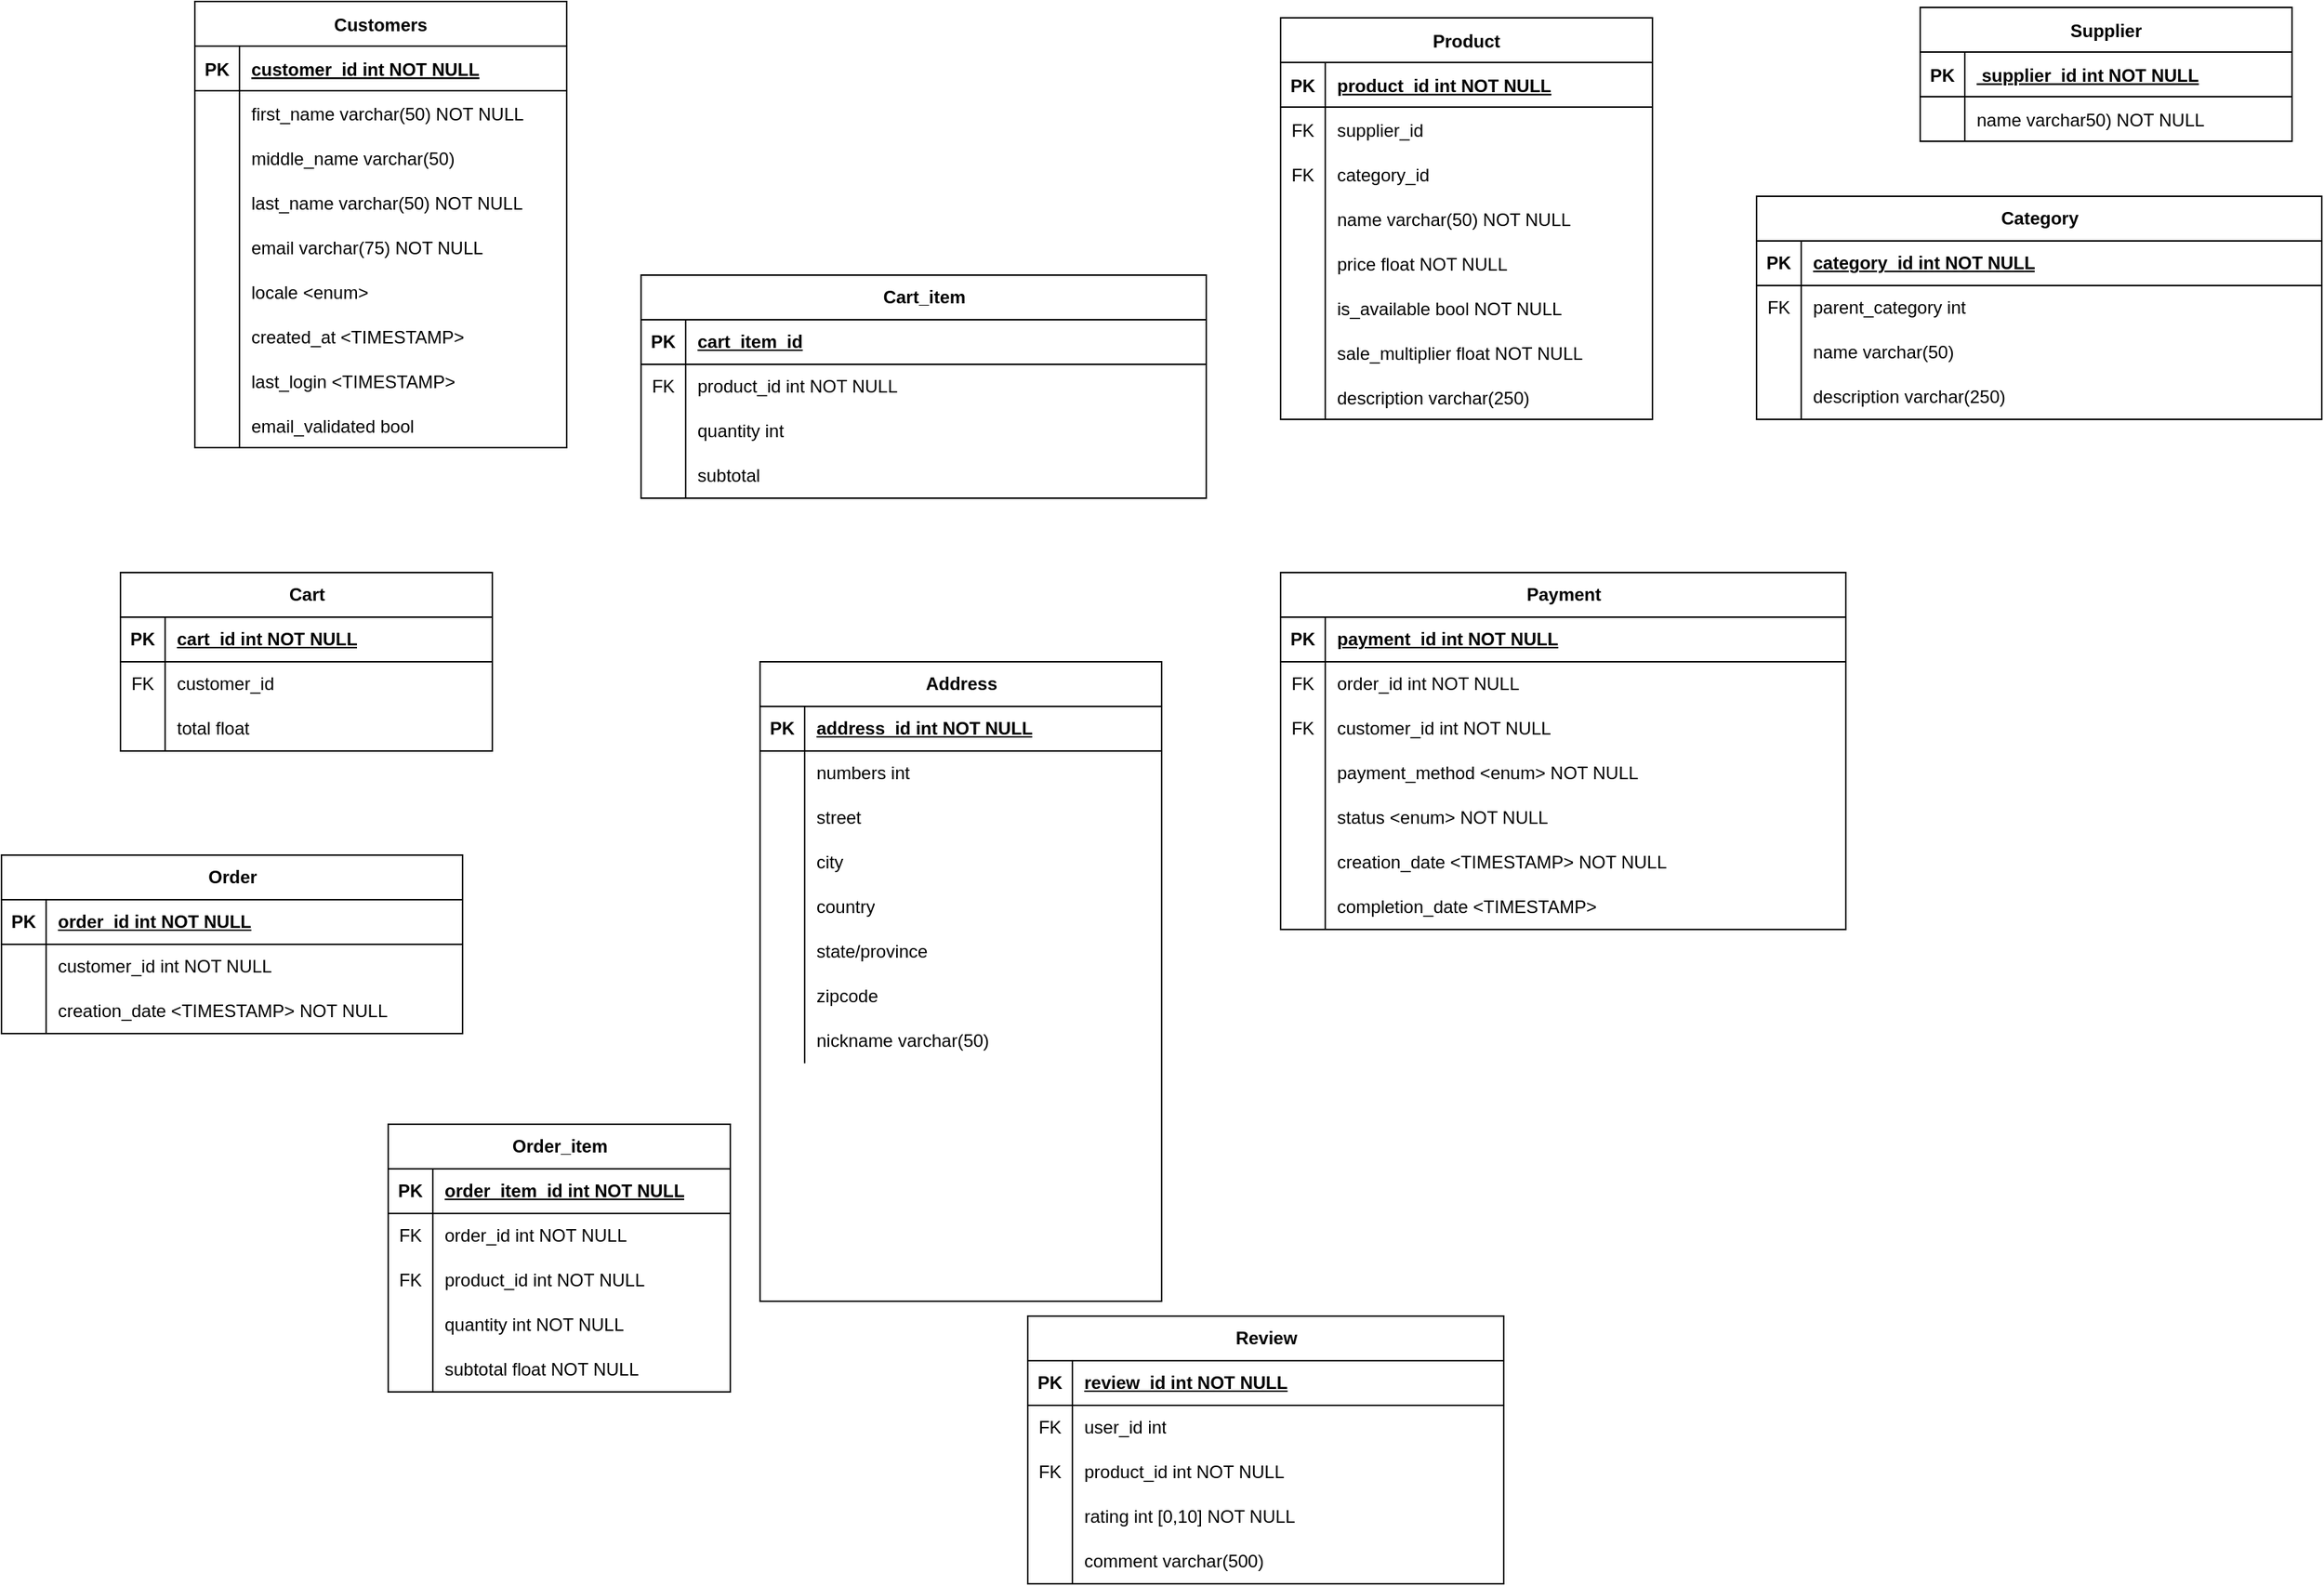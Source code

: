 <mxfile version="24.7.12">
  <diagram id="R2lEEEUBdFMjLlhIrx00" name="Page-1">
    <mxGraphModel dx="2107" dy="1797" grid="1" gridSize="10" guides="1" tooltips="1" connect="1" arrows="1" fold="1" page="1" pageScale="1" pageWidth="850" pageHeight="1100" math="0" shadow="0" extFonts="Permanent Marker^https://fonts.googleapis.com/css?family=Permanent+Marker">
      <root>
        <mxCell id="0" />
        <mxCell id="1" parent="0" />
        <mxCell id="C-vyLk0tnHw3VtMMgP7b-2" value="Product" style="shape=table;startSize=30;container=1;collapsible=1;childLayout=tableLayout;fixedRows=1;rowLines=0;fontStyle=1;align=center;resizeLast=1;" parent="1" vertex="1">
          <mxGeometry x="550" y="-133" width="250" height="270" as="geometry" />
        </mxCell>
        <mxCell id="C-vyLk0tnHw3VtMMgP7b-3" value="" style="shape=partialRectangle;collapsible=0;dropTarget=0;pointerEvents=0;fillColor=none;points=[[0,0.5],[1,0.5]];portConstraint=eastwest;top=0;left=0;right=0;bottom=1;" parent="C-vyLk0tnHw3VtMMgP7b-2" vertex="1">
          <mxGeometry y="30" width="250" height="30" as="geometry" />
        </mxCell>
        <mxCell id="C-vyLk0tnHw3VtMMgP7b-4" value="PK" style="shape=partialRectangle;overflow=hidden;connectable=0;fillColor=none;top=0;left=0;bottom=0;right=0;fontStyle=1;" parent="C-vyLk0tnHw3VtMMgP7b-3" vertex="1">
          <mxGeometry width="30" height="30" as="geometry">
            <mxRectangle width="30" height="30" as="alternateBounds" />
          </mxGeometry>
        </mxCell>
        <mxCell id="C-vyLk0tnHw3VtMMgP7b-5" value="product_id int NOT NULL " style="shape=partialRectangle;overflow=hidden;connectable=0;fillColor=none;top=0;left=0;bottom=0;right=0;align=left;spacingLeft=6;fontStyle=5;" parent="C-vyLk0tnHw3VtMMgP7b-3" vertex="1">
          <mxGeometry x="30" width="220" height="30" as="geometry">
            <mxRectangle width="220" height="30" as="alternateBounds" />
          </mxGeometry>
        </mxCell>
        <mxCell id="C-vyLk0tnHw3VtMMgP7b-9" value="" style="shape=partialRectangle;collapsible=0;dropTarget=0;pointerEvents=0;fillColor=none;points=[[0,0.5],[1,0.5]];portConstraint=eastwest;top=0;left=0;right=0;bottom=0;" parent="C-vyLk0tnHw3VtMMgP7b-2" vertex="1">
          <mxGeometry y="60" width="250" height="30" as="geometry" />
        </mxCell>
        <mxCell id="C-vyLk0tnHw3VtMMgP7b-10" value="FK" style="shape=partialRectangle;overflow=hidden;connectable=0;fillColor=none;top=0;left=0;bottom=0;right=0;" parent="C-vyLk0tnHw3VtMMgP7b-9" vertex="1">
          <mxGeometry width="30" height="30" as="geometry">
            <mxRectangle width="30" height="30" as="alternateBounds" />
          </mxGeometry>
        </mxCell>
        <mxCell id="C-vyLk0tnHw3VtMMgP7b-11" value="supplier_id" style="shape=partialRectangle;overflow=hidden;connectable=0;fillColor=none;top=0;left=0;bottom=0;right=0;align=left;spacingLeft=6;" parent="C-vyLk0tnHw3VtMMgP7b-9" vertex="1">
          <mxGeometry x="30" width="220" height="30" as="geometry">
            <mxRectangle width="220" height="30" as="alternateBounds" />
          </mxGeometry>
        </mxCell>
        <mxCell id="DsLXlT3_e8OGSrHaLnVw-164" style="shape=partialRectangle;collapsible=0;dropTarget=0;pointerEvents=0;fillColor=none;points=[[0,0.5],[1,0.5]];portConstraint=eastwest;top=0;left=0;right=0;bottom=0;" vertex="1" parent="C-vyLk0tnHw3VtMMgP7b-2">
          <mxGeometry y="90" width="250" height="30" as="geometry" />
        </mxCell>
        <mxCell id="DsLXlT3_e8OGSrHaLnVw-165" value="FK" style="shape=partialRectangle;overflow=hidden;connectable=0;fillColor=none;top=0;left=0;bottom=0;right=0;" vertex="1" parent="DsLXlT3_e8OGSrHaLnVw-164">
          <mxGeometry width="30" height="30" as="geometry">
            <mxRectangle width="30" height="30" as="alternateBounds" />
          </mxGeometry>
        </mxCell>
        <mxCell id="DsLXlT3_e8OGSrHaLnVw-166" value="category_id" style="shape=partialRectangle;overflow=hidden;connectable=0;fillColor=none;top=0;left=0;bottom=0;right=0;align=left;spacingLeft=6;" vertex="1" parent="DsLXlT3_e8OGSrHaLnVw-164">
          <mxGeometry x="30" width="220" height="30" as="geometry">
            <mxRectangle width="220" height="30" as="alternateBounds" />
          </mxGeometry>
        </mxCell>
        <mxCell id="C-vyLk0tnHw3VtMMgP7b-6" value="" style="shape=partialRectangle;collapsible=0;dropTarget=0;pointerEvents=0;fillColor=none;points=[[0,0.5],[1,0.5]];portConstraint=eastwest;top=0;left=0;right=0;bottom=0;" parent="C-vyLk0tnHw3VtMMgP7b-2" vertex="1">
          <mxGeometry y="120" width="250" height="30" as="geometry" />
        </mxCell>
        <mxCell id="C-vyLk0tnHw3VtMMgP7b-7" value="" style="shape=partialRectangle;overflow=hidden;connectable=0;fillColor=none;top=0;left=0;bottom=0;right=0;" parent="C-vyLk0tnHw3VtMMgP7b-6" vertex="1">
          <mxGeometry width="30" height="30" as="geometry">
            <mxRectangle width="30" height="30" as="alternateBounds" />
          </mxGeometry>
        </mxCell>
        <mxCell id="C-vyLk0tnHw3VtMMgP7b-8" value="name varchar(50) NOT NULL" style="shape=partialRectangle;overflow=hidden;connectable=0;fillColor=none;top=0;left=0;bottom=0;right=0;align=left;spacingLeft=6;" parent="C-vyLk0tnHw3VtMMgP7b-6" vertex="1">
          <mxGeometry x="30" width="220" height="30" as="geometry">
            <mxRectangle width="220" height="30" as="alternateBounds" />
          </mxGeometry>
        </mxCell>
        <mxCell id="DsLXlT3_e8OGSrHaLnVw-161" style="shape=partialRectangle;collapsible=0;dropTarget=0;pointerEvents=0;fillColor=none;points=[[0,0.5],[1,0.5]];portConstraint=eastwest;top=0;left=0;right=0;bottom=0;" vertex="1" parent="C-vyLk0tnHw3VtMMgP7b-2">
          <mxGeometry y="150" width="250" height="30" as="geometry" />
        </mxCell>
        <mxCell id="DsLXlT3_e8OGSrHaLnVw-162" value="" style="shape=partialRectangle;overflow=hidden;connectable=0;fillColor=none;top=0;left=0;bottom=0;right=0;" vertex="1" parent="DsLXlT3_e8OGSrHaLnVw-161">
          <mxGeometry width="30" height="30" as="geometry">
            <mxRectangle width="30" height="30" as="alternateBounds" />
          </mxGeometry>
        </mxCell>
        <mxCell id="DsLXlT3_e8OGSrHaLnVw-163" value="price float NOT NULL" style="shape=partialRectangle;overflow=hidden;connectable=0;fillColor=none;top=0;left=0;bottom=0;right=0;align=left;spacingLeft=6;" vertex="1" parent="DsLXlT3_e8OGSrHaLnVw-161">
          <mxGeometry x="30" width="220" height="30" as="geometry">
            <mxRectangle width="220" height="30" as="alternateBounds" />
          </mxGeometry>
        </mxCell>
        <mxCell id="DsLXlT3_e8OGSrHaLnVw-158" style="shape=partialRectangle;collapsible=0;dropTarget=0;pointerEvents=0;fillColor=none;points=[[0,0.5],[1,0.5]];portConstraint=eastwest;top=0;left=0;right=0;bottom=0;" vertex="1" parent="C-vyLk0tnHw3VtMMgP7b-2">
          <mxGeometry y="180" width="250" height="30" as="geometry" />
        </mxCell>
        <mxCell id="DsLXlT3_e8OGSrHaLnVw-159" style="shape=partialRectangle;overflow=hidden;connectable=0;fillColor=none;top=0;left=0;bottom=0;right=0;" vertex="1" parent="DsLXlT3_e8OGSrHaLnVw-158">
          <mxGeometry width="30" height="30" as="geometry">
            <mxRectangle width="30" height="30" as="alternateBounds" />
          </mxGeometry>
        </mxCell>
        <mxCell id="DsLXlT3_e8OGSrHaLnVw-160" value="is_available bool NOT NULL" style="shape=partialRectangle;overflow=hidden;connectable=0;fillColor=none;top=0;left=0;bottom=0;right=0;align=left;spacingLeft=6;" vertex="1" parent="DsLXlT3_e8OGSrHaLnVw-158">
          <mxGeometry x="30" width="220" height="30" as="geometry">
            <mxRectangle width="220" height="30" as="alternateBounds" />
          </mxGeometry>
        </mxCell>
        <mxCell id="DsLXlT3_e8OGSrHaLnVw-155" style="shape=partialRectangle;collapsible=0;dropTarget=0;pointerEvents=0;fillColor=none;points=[[0,0.5],[1,0.5]];portConstraint=eastwest;top=0;left=0;right=0;bottom=0;" vertex="1" parent="C-vyLk0tnHw3VtMMgP7b-2">
          <mxGeometry y="210" width="250" height="30" as="geometry" />
        </mxCell>
        <mxCell id="DsLXlT3_e8OGSrHaLnVw-156" style="shape=partialRectangle;overflow=hidden;connectable=0;fillColor=none;top=0;left=0;bottom=0;right=0;" vertex="1" parent="DsLXlT3_e8OGSrHaLnVw-155">
          <mxGeometry width="30" height="30" as="geometry">
            <mxRectangle width="30" height="30" as="alternateBounds" />
          </mxGeometry>
        </mxCell>
        <mxCell id="DsLXlT3_e8OGSrHaLnVw-157" value="sale_multiplier float NOT NULL " style="shape=partialRectangle;overflow=hidden;connectable=0;fillColor=none;top=0;left=0;bottom=0;right=0;align=left;spacingLeft=6;" vertex="1" parent="DsLXlT3_e8OGSrHaLnVw-155">
          <mxGeometry x="30" width="220" height="30" as="geometry">
            <mxRectangle width="220" height="30" as="alternateBounds" />
          </mxGeometry>
        </mxCell>
        <mxCell id="DsLXlT3_e8OGSrHaLnVw-152" style="shape=partialRectangle;collapsible=0;dropTarget=0;pointerEvents=0;fillColor=none;points=[[0,0.5],[1,0.5]];portConstraint=eastwest;top=0;left=0;right=0;bottom=0;" vertex="1" parent="C-vyLk0tnHw3VtMMgP7b-2">
          <mxGeometry y="240" width="250" height="30" as="geometry" />
        </mxCell>
        <mxCell id="DsLXlT3_e8OGSrHaLnVw-153" style="shape=partialRectangle;overflow=hidden;connectable=0;fillColor=none;top=0;left=0;bottom=0;right=0;" vertex="1" parent="DsLXlT3_e8OGSrHaLnVw-152">
          <mxGeometry width="30" height="30" as="geometry">
            <mxRectangle width="30" height="30" as="alternateBounds" />
          </mxGeometry>
        </mxCell>
        <mxCell id="DsLXlT3_e8OGSrHaLnVw-154" value="description varchar(250)" style="shape=partialRectangle;overflow=hidden;connectable=0;fillColor=none;top=0;left=0;bottom=0;right=0;align=left;spacingLeft=6;" vertex="1" parent="DsLXlT3_e8OGSrHaLnVw-152">
          <mxGeometry x="30" width="220" height="30" as="geometry">
            <mxRectangle width="220" height="30" as="alternateBounds" />
          </mxGeometry>
        </mxCell>
        <mxCell id="C-vyLk0tnHw3VtMMgP7b-13" value="Supplier" style="shape=table;startSize=30;container=1;collapsible=1;childLayout=tableLayout;fixedRows=1;rowLines=0;fontStyle=1;align=center;resizeLast=1;" parent="1" vertex="1">
          <mxGeometry x="980" y="-140" width="250" height="90" as="geometry" />
        </mxCell>
        <mxCell id="C-vyLk0tnHw3VtMMgP7b-14" value="" style="shape=partialRectangle;collapsible=0;dropTarget=0;pointerEvents=0;fillColor=none;points=[[0,0.5],[1,0.5]];portConstraint=eastwest;top=0;left=0;right=0;bottom=1;" parent="C-vyLk0tnHw3VtMMgP7b-13" vertex="1">
          <mxGeometry y="30" width="250" height="30" as="geometry" />
        </mxCell>
        <mxCell id="C-vyLk0tnHw3VtMMgP7b-15" value="PK" style="shape=partialRectangle;overflow=hidden;connectable=0;fillColor=none;top=0;left=0;bottom=0;right=0;fontStyle=1;" parent="C-vyLk0tnHw3VtMMgP7b-14" vertex="1">
          <mxGeometry width="30" height="30" as="geometry">
            <mxRectangle width="30" height="30" as="alternateBounds" />
          </mxGeometry>
        </mxCell>
        <mxCell id="C-vyLk0tnHw3VtMMgP7b-16" value=" supplier_id int NOT NULL " style="shape=partialRectangle;overflow=hidden;connectable=0;fillColor=none;top=0;left=0;bottom=0;right=0;align=left;spacingLeft=6;fontStyle=5;" parent="C-vyLk0tnHw3VtMMgP7b-14" vertex="1">
          <mxGeometry x="30" width="220" height="30" as="geometry">
            <mxRectangle width="220" height="30" as="alternateBounds" />
          </mxGeometry>
        </mxCell>
        <mxCell id="C-vyLk0tnHw3VtMMgP7b-17" value="" style="shape=partialRectangle;collapsible=0;dropTarget=0;pointerEvents=0;fillColor=none;points=[[0,0.5],[1,0.5]];portConstraint=eastwest;top=0;left=0;right=0;bottom=0;" parent="C-vyLk0tnHw3VtMMgP7b-13" vertex="1">
          <mxGeometry y="60" width="250" height="30" as="geometry" />
        </mxCell>
        <mxCell id="C-vyLk0tnHw3VtMMgP7b-18" value="" style="shape=partialRectangle;overflow=hidden;connectable=0;fillColor=none;top=0;left=0;bottom=0;right=0;" parent="C-vyLk0tnHw3VtMMgP7b-17" vertex="1">
          <mxGeometry width="30" height="30" as="geometry">
            <mxRectangle width="30" height="30" as="alternateBounds" />
          </mxGeometry>
        </mxCell>
        <mxCell id="C-vyLk0tnHw3VtMMgP7b-19" value="name varchar50) NOT NULL" style="shape=partialRectangle;overflow=hidden;connectable=0;fillColor=none;top=0;left=0;bottom=0;right=0;align=left;spacingLeft=6;" parent="C-vyLk0tnHw3VtMMgP7b-17" vertex="1">
          <mxGeometry x="30" width="220" height="30" as="geometry">
            <mxRectangle width="220" height="30" as="alternateBounds" />
          </mxGeometry>
        </mxCell>
        <mxCell id="C-vyLk0tnHw3VtMMgP7b-23" value="Customers" style="shape=table;startSize=30;container=1;collapsible=1;childLayout=tableLayout;fixedRows=1;rowLines=0;fontStyle=1;align=center;resizeLast=1;" parent="1" vertex="1">
          <mxGeometry x="-180" y="-144" width="250" height="300" as="geometry" />
        </mxCell>
        <mxCell id="C-vyLk0tnHw3VtMMgP7b-24" value="" style="shape=partialRectangle;collapsible=0;dropTarget=0;pointerEvents=0;fillColor=none;points=[[0,0.5],[1,0.5]];portConstraint=eastwest;top=0;left=0;right=0;bottom=1;" parent="C-vyLk0tnHw3VtMMgP7b-23" vertex="1">
          <mxGeometry y="30" width="250" height="30" as="geometry" />
        </mxCell>
        <mxCell id="C-vyLk0tnHw3VtMMgP7b-25" value="PK" style="shape=partialRectangle;overflow=hidden;connectable=0;fillColor=none;top=0;left=0;bottom=0;right=0;fontStyle=1;" parent="C-vyLk0tnHw3VtMMgP7b-24" vertex="1">
          <mxGeometry width="30" height="30" as="geometry">
            <mxRectangle width="30" height="30" as="alternateBounds" />
          </mxGeometry>
        </mxCell>
        <mxCell id="C-vyLk0tnHw3VtMMgP7b-26" value="customer_id int NOT NULL " style="shape=partialRectangle;overflow=hidden;connectable=0;fillColor=none;top=0;left=0;bottom=0;right=0;align=left;spacingLeft=6;fontStyle=5;" parent="C-vyLk0tnHw3VtMMgP7b-24" vertex="1">
          <mxGeometry x="30" width="220" height="30" as="geometry">
            <mxRectangle width="220" height="30" as="alternateBounds" />
          </mxGeometry>
        </mxCell>
        <mxCell id="C-vyLk0tnHw3VtMMgP7b-27" value="" style="shape=partialRectangle;collapsible=0;dropTarget=0;pointerEvents=0;fillColor=none;points=[[0,0.5],[1,0.5]];portConstraint=eastwest;top=0;left=0;right=0;bottom=0;" parent="C-vyLk0tnHw3VtMMgP7b-23" vertex="1">
          <mxGeometry y="60" width="250" height="30" as="geometry" />
        </mxCell>
        <mxCell id="C-vyLk0tnHw3VtMMgP7b-28" value="" style="shape=partialRectangle;overflow=hidden;connectable=0;fillColor=none;top=0;left=0;bottom=0;right=0;" parent="C-vyLk0tnHw3VtMMgP7b-27" vertex="1">
          <mxGeometry width="30" height="30" as="geometry">
            <mxRectangle width="30" height="30" as="alternateBounds" />
          </mxGeometry>
        </mxCell>
        <mxCell id="C-vyLk0tnHw3VtMMgP7b-29" value="first_name varchar(50) NOT NULL" style="shape=partialRectangle;overflow=hidden;connectable=0;fillColor=none;top=0;left=0;bottom=0;right=0;align=left;spacingLeft=6;" parent="C-vyLk0tnHw3VtMMgP7b-27" vertex="1">
          <mxGeometry x="30" width="220" height="30" as="geometry">
            <mxRectangle width="220" height="30" as="alternateBounds" />
          </mxGeometry>
        </mxCell>
        <mxCell id="DsLXlT3_e8OGSrHaLnVw-69" style="shape=partialRectangle;collapsible=0;dropTarget=0;pointerEvents=0;fillColor=none;points=[[0,0.5],[1,0.5]];portConstraint=eastwest;top=0;left=0;right=0;bottom=0;" vertex="1" parent="C-vyLk0tnHw3VtMMgP7b-23">
          <mxGeometry y="90" width="250" height="30" as="geometry" />
        </mxCell>
        <mxCell id="DsLXlT3_e8OGSrHaLnVw-70" style="shape=partialRectangle;overflow=hidden;connectable=0;fillColor=none;top=0;left=0;bottom=0;right=0;" vertex="1" parent="DsLXlT3_e8OGSrHaLnVw-69">
          <mxGeometry width="30" height="30" as="geometry">
            <mxRectangle width="30" height="30" as="alternateBounds" />
          </mxGeometry>
        </mxCell>
        <mxCell id="DsLXlT3_e8OGSrHaLnVw-71" value="middle_name varchar(50)" style="shape=partialRectangle;overflow=hidden;connectable=0;fillColor=none;top=0;left=0;bottom=0;right=0;align=left;spacingLeft=6;" vertex="1" parent="DsLXlT3_e8OGSrHaLnVw-69">
          <mxGeometry x="30" width="220" height="30" as="geometry">
            <mxRectangle width="220" height="30" as="alternateBounds" />
          </mxGeometry>
        </mxCell>
        <mxCell id="DsLXlT3_e8OGSrHaLnVw-72" style="shape=partialRectangle;collapsible=0;dropTarget=0;pointerEvents=0;fillColor=none;points=[[0,0.5],[1,0.5]];portConstraint=eastwest;top=0;left=0;right=0;bottom=0;" vertex="1" parent="C-vyLk0tnHw3VtMMgP7b-23">
          <mxGeometry y="120" width="250" height="30" as="geometry" />
        </mxCell>
        <mxCell id="DsLXlT3_e8OGSrHaLnVw-73" style="shape=partialRectangle;overflow=hidden;connectable=0;fillColor=none;top=0;left=0;bottom=0;right=0;" vertex="1" parent="DsLXlT3_e8OGSrHaLnVw-72">
          <mxGeometry width="30" height="30" as="geometry">
            <mxRectangle width="30" height="30" as="alternateBounds" />
          </mxGeometry>
        </mxCell>
        <mxCell id="DsLXlT3_e8OGSrHaLnVw-74" value="last_name varchar(50) NOT NULL" style="shape=partialRectangle;overflow=hidden;connectable=0;fillColor=none;top=0;left=0;bottom=0;right=0;align=left;spacingLeft=6;" vertex="1" parent="DsLXlT3_e8OGSrHaLnVw-72">
          <mxGeometry x="30" width="220" height="30" as="geometry">
            <mxRectangle width="220" height="30" as="alternateBounds" />
          </mxGeometry>
        </mxCell>
        <mxCell id="DsLXlT3_e8OGSrHaLnVw-75" style="shape=partialRectangle;collapsible=0;dropTarget=0;pointerEvents=0;fillColor=none;points=[[0,0.5],[1,0.5]];portConstraint=eastwest;top=0;left=0;right=0;bottom=0;" vertex="1" parent="C-vyLk0tnHw3VtMMgP7b-23">
          <mxGeometry y="150" width="250" height="30" as="geometry" />
        </mxCell>
        <mxCell id="DsLXlT3_e8OGSrHaLnVw-76" style="shape=partialRectangle;overflow=hidden;connectable=0;fillColor=none;top=0;left=0;bottom=0;right=0;" vertex="1" parent="DsLXlT3_e8OGSrHaLnVw-75">
          <mxGeometry width="30" height="30" as="geometry">
            <mxRectangle width="30" height="30" as="alternateBounds" />
          </mxGeometry>
        </mxCell>
        <mxCell id="DsLXlT3_e8OGSrHaLnVw-77" value="email varchar(75) NOT NULL" style="shape=partialRectangle;overflow=hidden;connectable=0;fillColor=none;top=0;left=0;bottom=0;right=0;align=left;spacingLeft=6;" vertex="1" parent="DsLXlT3_e8OGSrHaLnVw-75">
          <mxGeometry x="30" width="220" height="30" as="geometry">
            <mxRectangle width="220" height="30" as="alternateBounds" />
          </mxGeometry>
        </mxCell>
        <mxCell id="DsLXlT3_e8OGSrHaLnVw-78" style="shape=partialRectangle;collapsible=0;dropTarget=0;pointerEvents=0;fillColor=none;points=[[0,0.5],[1,0.5]];portConstraint=eastwest;top=0;left=0;right=0;bottom=0;" vertex="1" parent="C-vyLk0tnHw3VtMMgP7b-23">
          <mxGeometry y="180" width="250" height="30" as="geometry" />
        </mxCell>
        <mxCell id="DsLXlT3_e8OGSrHaLnVw-79" style="shape=partialRectangle;overflow=hidden;connectable=0;fillColor=none;top=0;left=0;bottom=0;right=0;" vertex="1" parent="DsLXlT3_e8OGSrHaLnVw-78">
          <mxGeometry width="30" height="30" as="geometry">
            <mxRectangle width="30" height="30" as="alternateBounds" />
          </mxGeometry>
        </mxCell>
        <mxCell id="DsLXlT3_e8OGSrHaLnVw-80" value="locale &lt;enum&gt;" style="shape=partialRectangle;overflow=hidden;connectable=0;fillColor=none;top=0;left=0;bottom=0;right=0;align=left;spacingLeft=6;" vertex="1" parent="DsLXlT3_e8OGSrHaLnVw-78">
          <mxGeometry x="30" width="220" height="30" as="geometry">
            <mxRectangle width="220" height="30" as="alternateBounds" />
          </mxGeometry>
        </mxCell>
        <mxCell id="DsLXlT3_e8OGSrHaLnVw-81" style="shape=partialRectangle;collapsible=0;dropTarget=0;pointerEvents=0;fillColor=none;points=[[0,0.5],[1,0.5]];portConstraint=eastwest;top=0;left=0;right=0;bottom=0;" vertex="1" parent="C-vyLk0tnHw3VtMMgP7b-23">
          <mxGeometry y="210" width="250" height="30" as="geometry" />
        </mxCell>
        <mxCell id="DsLXlT3_e8OGSrHaLnVw-82" style="shape=partialRectangle;overflow=hidden;connectable=0;fillColor=none;top=0;left=0;bottom=0;right=0;" vertex="1" parent="DsLXlT3_e8OGSrHaLnVw-81">
          <mxGeometry width="30" height="30" as="geometry">
            <mxRectangle width="30" height="30" as="alternateBounds" />
          </mxGeometry>
        </mxCell>
        <mxCell id="DsLXlT3_e8OGSrHaLnVw-83" value="created_at &lt;TIMESTAMP&gt;   " style="shape=partialRectangle;overflow=hidden;connectable=0;fillColor=none;top=0;left=0;bottom=0;right=0;align=left;spacingLeft=6;" vertex="1" parent="DsLXlT3_e8OGSrHaLnVw-81">
          <mxGeometry x="30" width="220" height="30" as="geometry">
            <mxRectangle width="220" height="30" as="alternateBounds" />
          </mxGeometry>
        </mxCell>
        <mxCell id="DsLXlT3_e8OGSrHaLnVw-84" style="shape=partialRectangle;collapsible=0;dropTarget=0;pointerEvents=0;fillColor=none;points=[[0,0.5],[1,0.5]];portConstraint=eastwest;top=0;left=0;right=0;bottom=0;" vertex="1" parent="C-vyLk0tnHw3VtMMgP7b-23">
          <mxGeometry y="240" width="250" height="30" as="geometry" />
        </mxCell>
        <mxCell id="DsLXlT3_e8OGSrHaLnVw-85" style="shape=partialRectangle;overflow=hidden;connectable=0;fillColor=none;top=0;left=0;bottom=0;right=0;" vertex="1" parent="DsLXlT3_e8OGSrHaLnVw-84">
          <mxGeometry width="30" height="30" as="geometry">
            <mxRectangle width="30" height="30" as="alternateBounds" />
          </mxGeometry>
        </mxCell>
        <mxCell id="DsLXlT3_e8OGSrHaLnVw-86" value="last_login &lt;TIMESTAMP&gt;" style="shape=partialRectangle;overflow=hidden;connectable=0;fillColor=none;top=0;left=0;bottom=0;right=0;align=left;spacingLeft=6;" vertex="1" parent="DsLXlT3_e8OGSrHaLnVw-84">
          <mxGeometry x="30" width="220" height="30" as="geometry">
            <mxRectangle width="220" height="30" as="alternateBounds" />
          </mxGeometry>
        </mxCell>
        <mxCell id="DsLXlT3_e8OGSrHaLnVw-87" style="shape=partialRectangle;collapsible=0;dropTarget=0;pointerEvents=0;fillColor=none;points=[[0,0.5],[1,0.5]];portConstraint=eastwest;top=0;left=0;right=0;bottom=0;" vertex="1" parent="C-vyLk0tnHw3VtMMgP7b-23">
          <mxGeometry y="270" width="250" height="30" as="geometry" />
        </mxCell>
        <mxCell id="DsLXlT3_e8OGSrHaLnVw-88" style="shape=partialRectangle;overflow=hidden;connectable=0;fillColor=none;top=0;left=0;bottom=0;right=0;" vertex="1" parent="DsLXlT3_e8OGSrHaLnVw-87">
          <mxGeometry width="30" height="30" as="geometry">
            <mxRectangle width="30" height="30" as="alternateBounds" />
          </mxGeometry>
        </mxCell>
        <mxCell id="DsLXlT3_e8OGSrHaLnVw-89" value="email_validated bool" style="shape=partialRectangle;overflow=hidden;connectable=0;fillColor=none;top=0;left=0;bottom=0;right=0;align=left;spacingLeft=6;" vertex="1" parent="DsLXlT3_e8OGSrHaLnVw-87">
          <mxGeometry x="30" width="220" height="30" as="geometry">
            <mxRectangle width="220" height="30" as="alternateBounds" />
          </mxGeometry>
        </mxCell>
        <mxCell id="DsLXlT3_e8OGSrHaLnVw-1" value="Cart" style="shape=table;startSize=30;container=1;collapsible=1;childLayout=tableLayout;fixedRows=1;rowLines=0;fontStyle=1;align=center;resizeLast=1;html=1;" vertex="1" parent="1">
          <mxGeometry x="-230" y="240" width="250" height="120" as="geometry" />
        </mxCell>
        <mxCell id="DsLXlT3_e8OGSrHaLnVw-2" value="" style="shape=tableRow;horizontal=0;startSize=0;swimlaneHead=0;swimlaneBody=0;fillColor=none;collapsible=0;dropTarget=0;points=[[0,0.5],[1,0.5]];portConstraint=eastwest;top=0;left=0;right=0;bottom=1;" vertex="1" parent="DsLXlT3_e8OGSrHaLnVw-1">
          <mxGeometry y="30" width="250" height="30" as="geometry" />
        </mxCell>
        <mxCell id="DsLXlT3_e8OGSrHaLnVw-3" value="PK" style="shape=partialRectangle;connectable=0;fillColor=none;top=0;left=0;bottom=0;right=0;fontStyle=1;overflow=hidden;whiteSpace=wrap;html=1;" vertex="1" parent="DsLXlT3_e8OGSrHaLnVw-2">
          <mxGeometry width="30" height="30" as="geometry">
            <mxRectangle width="30" height="30" as="alternateBounds" />
          </mxGeometry>
        </mxCell>
        <mxCell id="DsLXlT3_e8OGSrHaLnVw-4" value="cart_id int NOT NULL" style="shape=partialRectangle;connectable=0;fillColor=none;top=0;left=0;bottom=0;right=0;align=left;spacingLeft=6;fontStyle=5;overflow=hidden;whiteSpace=wrap;html=1;" vertex="1" parent="DsLXlT3_e8OGSrHaLnVw-2">
          <mxGeometry x="30" width="220" height="30" as="geometry">
            <mxRectangle width="220" height="30" as="alternateBounds" />
          </mxGeometry>
        </mxCell>
        <mxCell id="DsLXlT3_e8OGSrHaLnVw-5" value="" style="shape=tableRow;horizontal=0;startSize=0;swimlaneHead=0;swimlaneBody=0;fillColor=none;collapsible=0;dropTarget=0;points=[[0,0.5],[1,0.5]];portConstraint=eastwest;top=0;left=0;right=0;bottom=0;" vertex="1" parent="DsLXlT3_e8OGSrHaLnVw-1">
          <mxGeometry y="60" width="250" height="30" as="geometry" />
        </mxCell>
        <mxCell id="DsLXlT3_e8OGSrHaLnVw-6" value="FK" style="shape=partialRectangle;connectable=0;fillColor=none;top=0;left=0;bottom=0;right=0;editable=1;overflow=hidden;whiteSpace=wrap;html=1;" vertex="1" parent="DsLXlT3_e8OGSrHaLnVw-5">
          <mxGeometry width="30" height="30" as="geometry">
            <mxRectangle width="30" height="30" as="alternateBounds" />
          </mxGeometry>
        </mxCell>
        <mxCell id="DsLXlT3_e8OGSrHaLnVw-7" value="customer_id" style="shape=partialRectangle;connectable=0;fillColor=none;top=0;left=0;bottom=0;right=0;align=left;spacingLeft=6;overflow=hidden;whiteSpace=wrap;html=1;" vertex="1" parent="DsLXlT3_e8OGSrHaLnVw-5">
          <mxGeometry x="30" width="220" height="30" as="geometry">
            <mxRectangle width="220" height="30" as="alternateBounds" />
          </mxGeometry>
        </mxCell>
        <mxCell id="DsLXlT3_e8OGSrHaLnVw-8" value="" style="shape=tableRow;horizontal=0;startSize=0;swimlaneHead=0;swimlaneBody=0;fillColor=none;collapsible=0;dropTarget=0;points=[[0,0.5],[1,0.5]];portConstraint=eastwest;top=0;left=0;right=0;bottom=0;" vertex="1" parent="DsLXlT3_e8OGSrHaLnVw-1">
          <mxGeometry y="90" width="250" height="30" as="geometry" />
        </mxCell>
        <mxCell id="DsLXlT3_e8OGSrHaLnVw-9" value="" style="shape=partialRectangle;connectable=0;fillColor=none;top=0;left=0;bottom=0;right=0;editable=1;overflow=hidden;whiteSpace=wrap;html=1;" vertex="1" parent="DsLXlT3_e8OGSrHaLnVw-8">
          <mxGeometry width="30" height="30" as="geometry">
            <mxRectangle width="30" height="30" as="alternateBounds" />
          </mxGeometry>
        </mxCell>
        <mxCell id="DsLXlT3_e8OGSrHaLnVw-10" value="total float" style="shape=partialRectangle;connectable=0;fillColor=none;top=0;left=0;bottom=0;right=0;align=left;spacingLeft=6;overflow=hidden;whiteSpace=wrap;html=1;" vertex="1" parent="DsLXlT3_e8OGSrHaLnVw-8">
          <mxGeometry x="30" width="220" height="30" as="geometry">
            <mxRectangle width="220" height="30" as="alternateBounds" />
          </mxGeometry>
        </mxCell>
        <mxCell id="DsLXlT3_e8OGSrHaLnVw-27" value="Category" style="shape=table;startSize=30;container=1;collapsible=1;childLayout=tableLayout;fixedRows=1;rowLines=0;fontStyle=1;align=center;resizeLast=1;html=1;" vertex="1" parent="1">
          <mxGeometry x="870" y="-13" width="380" height="150" as="geometry" />
        </mxCell>
        <mxCell id="DsLXlT3_e8OGSrHaLnVw-28" value="" style="shape=tableRow;horizontal=0;startSize=0;swimlaneHead=0;swimlaneBody=0;fillColor=none;collapsible=0;dropTarget=0;points=[[0,0.5],[1,0.5]];portConstraint=eastwest;top=0;left=0;right=0;bottom=1;" vertex="1" parent="DsLXlT3_e8OGSrHaLnVw-27">
          <mxGeometry y="30" width="380" height="30" as="geometry" />
        </mxCell>
        <mxCell id="DsLXlT3_e8OGSrHaLnVw-29" value="PK" style="shape=partialRectangle;connectable=0;fillColor=none;top=0;left=0;bottom=0;right=0;fontStyle=1;overflow=hidden;whiteSpace=wrap;html=1;" vertex="1" parent="DsLXlT3_e8OGSrHaLnVw-28">
          <mxGeometry width="30" height="30" as="geometry">
            <mxRectangle width="30" height="30" as="alternateBounds" />
          </mxGeometry>
        </mxCell>
        <mxCell id="DsLXlT3_e8OGSrHaLnVw-30" value="category_id int NOT NULL" style="shape=partialRectangle;connectable=0;fillColor=none;top=0;left=0;bottom=0;right=0;align=left;spacingLeft=6;fontStyle=5;overflow=hidden;whiteSpace=wrap;html=1;" vertex="1" parent="DsLXlT3_e8OGSrHaLnVw-28">
          <mxGeometry x="30" width="350" height="30" as="geometry">
            <mxRectangle width="350" height="30" as="alternateBounds" />
          </mxGeometry>
        </mxCell>
        <mxCell id="DsLXlT3_e8OGSrHaLnVw-31" value="" style="shape=tableRow;horizontal=0;startSize=0;swimlaneHead=0;swimlaneBody=0;fillColor=none;collapsible=0;dropTarget=0;points=[[0,0.5],[1,0.5]];portConstraint=eastwest;top=0;left=0;right=0;bottom=0;" vertex="1" parent="DsLXlT3_e8OGSrHaLnVw-27">
          <mxGeometry y="60" width="380" height="30" as="geometry" />
        </mxCell>
        <mxCell id="DsLXlT3_e8OGSrHaLnVw-32" value="FK" style="shape=partialRectangle;connectable=0;fillColor=none;top=0;left=0;bottom=0;right=0;editable=1;overflow=hidden;whiteSpace=wrap;html=1;" vertex="1" parent="DsLXlT3_e8OGSrHaLnVw-31">
          <mxGeometry width="30" height="30" as="geometry">
            <mxRectangle width="30" height="30" as="alternateBounds" />
          </mxGeometry>
        </mxCell>
        <mxCell id="DsLXlT3_e8OGSrHaLnVw-33" value="parent_category int " style="shape=partialRectangle;connectable=0;fillColor=none;top=0;left=0;bottom=0;right=0;align=left;spacingLeft=6;overflow=hidden;whiteSpace=wrap;html=1;" vertex="1" parent="DsLXlT3_e8OGSrHaLnVw-31">
          <mxGeometry x="30" width="350" height="30" as="geometry">
            <mxRectangle width="350" height="30" as="alternateBounds" />
          </mxGeometry>
        </mxCell>
        <mxCell id="DsLXlT3_e8OGSrHaLnVw-34" value="" style="shape=tableRow;horizontal=0;startSize=0;swimlaneHead=0;swimlaneBody=0;fillColor=none;collapsible=0;dropTarget=0;points=[[0,0.5],[1,0.5]];portConstraint=eastwest;top=0;left=0;right=0;bottom=0;" vertex="1" parent="DsLXlT3_e8OGSrHaLnVw-27">
          <mxGeometry y="90" width="380" height="30" as="geometry" />
        </mxCell>
        <mxCell id="DsLXlT3_e8OGSrHaLnVw-35" value="" style="shape=partialRectangle;connectable=0;fillColor=none;top=0;left=0;bottom=0;right=0;editable=1;overflow=hidden;whiteSpace=wrap;html=1;" vertex="1" parent="DsLXlT3_e8OGSrHaLnVw-34">
          <mxGeometry width="30" height="30" as="geometry">
            <mxRectangle width="30" height="30" as="alternateBounds" />
          </mxGeometry>
        </mxCell>
        <mxCell id="DsLXlT3_e8OGSrHaLnVw-36" value="name varchar(50)" style="shape=partialRectangle;connectable=0;fillColor=none;top=0;left=0;bottom=0;right=0;align=left;spacingLeft=6;overflow=hidden;whiteSpace=wrap;html=1;" vertex="1" parent="DsLXlT3_e8OGSrHaLnVw-34">
          <mxGeometry x="30" width="350" height="30" as="geometry">
            <mxRectangle width="350" height="30" as="alternateBounds" />
          </mxGeometry>
        </mxCell>
        <mxCell id="DsLXlT3_e8OGSrHaLnVw-37" value="" style="shape=tableRow;horizontal=0;startSize=0;swimlaneHead=0;swimlaneBody=0;fillColor=none;collapsible=0;dropTarget=0;points=[[0,0.5],[1,0.5]];portConstraint=eastwest;top=0;left=0;right=0;bottom=0;" vertex="1" parent="DsLXlT3_e8OGSrHaLnVw-27">
          <mxGeometry y="120" width="380" height="30" as="geometry" />
        </mxCell>
        <mxCell id="DsLXlT3_e8OGSrHaLnVw-38" value="" style="shape=partialRectangle;connectable=0;fillColor=none;top=0;left=0;bottom=0;right=0;editable=1;overflow=hidden;whiteSpace=wrap;html=1;" vertex="1" parent="DsLXlT3_e8OGSrHaLnVw-37">
          <mxGeometry width="30" height="30" as="geometry">
            <mxRectangle width="30" height="30" as="alternateBounds" />
          </mxGeometry>
        </mxCell>
        <mxCell id="DsLXlT3_e8OGSrHaLnVw-39" value="description varchar(250)" style="shape=partialRectangle;connectable=0;fillColor=none;top=0;left=0;bottom=0;right=0;align=left;spacingLeft=6;overflow=hidden;whiteSpace=wrap;html=1;" vertex="1" parent="DsLXlT3_e8OGSrHaLnVw-37">
          <mxGeometry x="30" width="350" height="30" as="geometry">
            <mxRectangle width="350" height="30" as="alternateBounds" />
          </mxGeometry>
        </mxCell>
        <mxCell id="DsLXlT3_e8OGSrHaLnVw-40" value="Payment" style="shape=table;startSize=30;container=1;collapsible=1;childLayout=tableLayout;fixedRows=1;rowLines=0;fontStyle=1;align=center;resizeLast=1;html=1;" vertex="1" parent="1">
          <mxGeometry x="550" y="240" width="380" height="240" as="geometry" />
        </mxCell>
        <mxCell id="DsLXlT3_e8OGSrHaLnVw-41" value="" style="shape=tableRow;horizontal=0;startSize=0;swimlaneHead=0;swimlaneBody=0;fillColor=none;collapsible=0;dropTarget=0;points=[[0,0.5],[1,0.5]];portConstraint=eastwest;top=0;left=0;right=0;bottom=1;" vertex="1" parent="DsLXlT3_e8OGSrHaLnVw-40">
          <mxGeometry y="30" width="380" height="30" as="geometry" />
        </mxCell>
        <mxCell id="DsLXlT3_e8OGSrHaLnVw-42" value="PK" style="shape=partialRectangle;connectable=0;fillColor=none;top=0;left=0;bottom=0;right=0;fontStyle=1;overflow=hidden;whiteSpace=wrap;html=1;" vertex="1" parent="DsLXlT3_e8OGSrHaLnVw-41">
          <mxGeometry width="30" height="30" as="geometry">
            <mxRectangle width="30" height="30" as="alternateBounds" />
          </mxGeometry>
        </mxCell>
        <mxCell id="DsLXlT3_e8OGSrHaLnVw-43" value="payment_id int NOT NULL" style="shape=partialRectangle;connectable=0;fillColor=none;top=0;left=0;bottom=0;right=0;align=left;spacingLeft=6;fontStyle=5;overflow=hidden;whiteSpace=wrap;html=1;" vertex="1" parent="DsLXlT3_e8OGSrHaLnVw-41">
          <mxGeometry x="30" width="350" height="30" as="geometry">
            <mxRectangle width="350" height="30" as="alternateBounds" />
          </mxGeometry>
        </mxCell>
        <mxCell id="DsLXlT3_e8OGSrHaLnVw-44" value="" style="shape=tableRow;horizontal=0;startSize=0;swimlaneHead=0;swimlaneBody=0;fillColor=none;collapsible=0;dropTarget=0;points=[[0,0.5],[1,0.5]];portConstraint=eastwest;top=0;left=0;right=0;bottom=0;" vertex="1" parent="DsLXlT3_e8OGSrHaLnVw-40">
          <mxGeometry y="60" width="380" height="30" as="geometry" />
        </mxCell>
        <mxCell id="DsLXlT3_e8OGSrHaLnVw-45" value="FK" style="shape=partialRectangle;connectable=0;fillColor=none;top=0;left=0;bottom=0;right=0;editable=1;overflow=hidden;whiteSpace=wrap;html=1;" vertex="1" parent="DsLXlT3_e8OGSrHaLnVw-44">
          <mxGeometry width="30" height="30" as="geometry">
            <mxRectangle width="30" height="30" as="alternateBounds" />
          </mxGeometry>
        </mxCell>
        <mxCell id="DsLXlT3_e8OGSrHaLnVw-46" value="order_id int NOT NULL" style="shape=partialRectangle;connectable=0;fillColor=none;top=0;left=0;bottom=0;right=0;align=left;spacingLeft=6;overflow=hidden;whiteSpace=wrap;html=1;" vertex="1" parent="DsLXlT3_e8OGSrHaLnVw-44">
          <mxGeometry x="30" width="350" height="30" as="geometry">
            <mxRectangle width="350" height="30" as="alternateBounds" />
          </mxGeometry>
        </mxCell>
        <mxCell id="DsLXlT3_e8OGSrHaLnVw-117" style="shape=tableRow;horizontal=0;startSize=0;swimlaneHead=0;swimlaneBody=0;fillColor=none;collapsible=0;dropTarget=0;points=[[0,0.5],[1,0.5]];portConstraint=eastwest;top=0;left=0;right=0;bottom=0;" vertex="1" parent="DsLXlT3_e8OGSrHaLnVw-40">
          <mxGeometry y="90" width="380" height="30" as="geometry" />
        </mxCell>
        <mxCell id="DsLXlT3_e8OGSrHaLnVw-118" value="FK" style="shape=partialRectangle;connectable=0;fillColor=none;top=0;left=0;bottom=0;right=0;editable=1;overflow=hidden;whiteSpace=wrap;html=1;" vertex="1" parent="DsLXlT3_e8OGSrHaLnVw-117">
          <mxGeometry width="30" height="30" as="geometry">
            <mxRectangle width="30" height="30" as="alternateBounds" />
          </mxGeometry>
        </mxCell>
        <mxCell id="DsLXlT3_e8OGSrHaLnVw-119" value="customer_id int NOT NULL" style="shape=partialRectangle;connectable=0;fillColor=none;top=0;left=0;bottom=0;right=0;align=left;spacingLeft=6;overflow=hidden;whiteSpace=wrap;html=1;" vertex="1" parent="DsLXlT3_e8OGSrHaLnVw-117">
          <mxGeometry x="30" width="350" height="30" as="geometry">
            <mxRectangle width="350" height="30" as="alternateBounds" />
          </mxGeometry>
        </mxCell>
        <mxCell id="DsLXlT3_e8OGSrHaLnVw-50" value="" style="shape=tableRow;horizontal=0;startSize=0;swimlaneHead=0;swimlaneBody=0;fillColor=none;collapsible=0;dropTarget=0;points=[[0,0.5],[1,0.5]];portConstraint=eastwest;top=0;left=0;right=0;bottom=0;" vertex="1" parent="DsLXlT3_e8OGSrHaLnVw-40">
          <mxGeometry y="120" width="380" height="30" as="geometry" />
        </mxCell>
        <mxCell id="DsLXlT3_e8OGSrHaLnVw-51" value="" style="shape=partialRectangle;connectable=0;fillColor=none;top=0;left=0;bottom=0;right=0;editable=1;overflow=hidden;whiteSpace=wrap;html=1;" vertex="1" parent="DsLXlT3_e8OGSrHaLnVw-50">
          <mxGeometry width="30" height="30" as="geometry">
            <mxRectangle width="30" height="30" as="alternateBounds" />
          </mxGeometry>
        </mxCell>
        <mxCell id="DsLXlT3_e8OGSrHaLnVw-52" value="payment_method &amp;lt;enum&amp;gt; NOT NULL" style="shape=partialRectangle;connectable=0;fillColor=none;top=0;left=0;bottom=0;right=0;align=left;spacingLeft=6;overflow=hidden;whiteSpace=wrap;html=1;" vertex="1" parent="DsLXlT3_e8OGSrHaLnVw-50">
          <mxGeometry x="30" width="350" height="30" as="geometry">
            <mxRectangle width="350" height="30" as="alternateBounds" />
          </mxGeometry>
        </mxCell>
        <mxCell id="DsLXlT3_e8OGSrHaLnVw-47" value="" style="shape=tableRow;horizontal=0;startSize=0;swimlaneHead=0;swimlaneBody=0;fillColor=none;collapsible=0;dropTarget=0;points=[[0,0.5],[1,0.5]];portConstraint=eastwest;top=0;left=0;right=0;bottom=0;" vertex="1" parent="DsLXlT3_e8OGSrHaLnVw-40">
          <mxGeometry y="150" width="380" height="30" as="geometry" />
        </mxCell>
        <mxCell id="DsLXlT3_e8OGSrHaLnVw-48" value="" style="shape=partialRectangle;connectable=0;fillColor=none;top=0;left=0;bottom=0;right=0;editable=1;overflow=hidden;whiteSpace=wrap;html=1;" vertex="1" parent="DsLXlT3_e8OGSrHaLnVw-47">
          <mxGeometry width="30" height="30" as="geometry">
            <mxRectangle width="30" height="30" as="alternateBounds" />
          </mxGeometry>
        </mxCell>
        <mxCell id="DsLXlT3_e8OGSrHaLnVw-49" value="status &amp;lt;enum&amp;gt; NOT NULL" style="shape=partialRectangle;connectable=0;fillColor=none;top=0;left=0;bottom=0;right=0;align=left;spacingLeft=6;overflow=hidden;whiteSpace=wrap;html=1;" vertex="1" parent="DsLXlT3_e8OGSrHaLnVw-47">
          <mxGeometry x="30" width="350" height="30" as="geometry">
            <mxRectangle width="350" height="30" as="alternateBounds" />
          </mxGeometry>
        </mxCell>
        <mxCell id="DsLXlT3_e8OGSrHaLnVw-120" style="shape=tableRow;horizontal=0;startSize=0;swimlaneHead=0;swimlaneBody=0;fillColor=none;collapsible=0;dropTarget=0;points=[[0,0.5],[1,0.5]];portConstraint=eastwest;top=0;left=0;right=0;bottom=0;" vertex="1" parent="DsLXlT3_e8OGSrHaLnVw-40">
          <mxGeometry y="180" width="380" height="30" as="geometry" />
        </mxCell>
        <mxCell id="DsLXlT3_e8OGSrHaLnVw-121" style="shape=partialRectangle;connectable=0;fillColor=none;top=0;left=0;bottom=0;right=0;editable=1;overflow=hidden;whiteSpace=wrap;html=1;" vertex="1" parent="DsLXlT3_e8OGSrHaLnVw-120">
          <mxGeometry width="30" height="30" as="geometry">
            <mxRectangle width="30" height="30" as="alternateBounds" />
          </mxGeometry>
        </mxCell>
        <mxCell id="DsLXlT3_e8OGSrHaLnVw-122" value="creation_date &amp;lt;TIMESTAMP&amp;gt; NOT NULL" style="shape=partialRectangle;connectable=0;fillColor=none;top=0;left=0;bottom=0;right=0;align=left;spacingLeft=6;overflow=hidden;whiteSpace=wrap;html=1;" vertex="1" parent="DsLXlT3_e8OGSrHaLnVw-120">
          <mxGeometry x="30" width="350" height="30" as="geometry">
            <mxRectangle width="350" height="30" as="alternateBounds" />
          </mxGeometry>
        </mxCell>
        <mxCell id="DsLXlT3_e8OGSrHaLnVw-123" style="shape=tableRow;horizontal=0;startSize=0;swimlaneHead=0;swimlaneBody=0;fillColor=none;collapsible=0;dropTarget=0;points=[[0,0.5],[1,0.5]];portConstraint=eastwest;top=0;left=0;right=0;bottom=0;" vertex="1" parent="DsLXlT3_e8OGSrHaLnVw-40">
          <mxGeometry y="210" width="380" height="30" as="geometry" />
        </mxCell>
        <mxCell id="DsLXlT3_e8OGSrHaLnVw-124" style="shape=partialRectangle;connectable=0;fillColor=none;top=0;left=0;bottom=0;right=0;editable=1;overflow=hidden;whiteSpace=wrap;html=1;" vertex="1" parent="DsLXlT3_e8OGSrHaLnVw-123">
          <mxGeometry width="30" height="30" as="geometry">
            <mxRectangle width="30" height="30" as="alternateBounds" />
          </mxGeometry>
        </mxCell>
        <mxCell id="DsLXlT3_e8OGSrHaLnVw-125" value="completion_date &amp;lt;TIMESTAMP&amp;gt;" style="shape=partialRectangle;connectable=0;fillColor=none;top=0;left=0;bottom=0;right=0;align=left;spacingLeft=6;overflow=hidden;whiteSpace=wrap;html=1;" vertex="1" parent="DsLXlT3_e8OGSrHaLnVw-123">
          <mxGeometry x="30" width="350" height="30" as="geometry">
            <mxRectangle width="350" height="30" as="alternateBounds" />
          </mxGeometry>
        </mxCell>
        <mxCell id="DsLXlT3_e8OGSrHaLnVw-53" value="&lt;div&gt;Cart_item&lt;/div&gt;" style="shape=table;startSize=30;container=1;collapsible=1;childLayout=tableLayout;fixedRows=1;rowLines=0;fontStyle=1;align=center;resizeLast=1;html=1;" vertex="1" parent="1">
          <mxGeometry x="120" y="40" width="380" height="150" as="geometry" />
        </mxCell>
        <mxCell id="DsLXlT3_e8OGSrHaLnVw-54" value="" style="shape=tableRow;horizontal=0;startSize=0;swimlaneHead=0;swimlaneBody=0;fillColor=none;collapsible=0;dropTarget=0;points=[[0,0.5],[1,0.5]];portConstraint=eastwest;top=0;left=0;right=0;bottom=1;" vertex="1" parent="DsLXlT3_e8OGSrHaLnVw-53">
          <mxGeometry y="30" width="380" height="30" as="geometry" />
        </mxCell>
        <mxCell id="DsLXlT3_e8OGSrHaLnVw-55" value="PK" style="shape=partialRectangle;connectable=0;fillColor=none;top=0;left=0;bottom=0;right=0;fontStyle=1;overflow=hidden;whiteSpace=wrap;html=1;" vertex="1" parent="DsLXlT3_e8OGSrHaLnVw-54">
          <mxGeometry width="30" height="30" as="geometry">
            <mxRectangle width="30" height="30" as="alternateBounds" />
          </mxGeometry>
        </mxCell>
        <mxCell id="DsLXlT3_e8OGSrHaLnVw-56" value="cart_item_id" style="shape=partialRectangle;connectable=0;fillColor=none;top=0;left=0;bottom=0;right=0;align=left;spacingLeft=6;fontStyle=5;overflow=hidden;whiteSpace=wrap;html=1;" vertex="1" parent="DsLXlT3_e8OGSrHaLnVw-54">
          <mxGeometry x="30" width="350" height="30" as="geometry">
            <mxRectangle width="350" height="30" as="alternateBounds" />
          </mxGeometry>
        </mxCell>
        <mxCell id="DsLXlT3_e8OGSrHaLnVw-57" value="" style="shape=tableRow;horizontal=0;startSize=0;swimlaneHead=0;swimlaneBody=0;fillColor=none;collapsible=0;dropTarget=0;points=[[0,0.5],[1,0.5]];portConstraint=eastwest;top=0;left=0;right=0;bottom=0;" vertex="1" parent="DsLXlT3_e8OGSrHaLnVw-53">
          <mxGeometry y="60" width="380" height="30" as="geometry" />
        </mxCell>
        <mxCell id="DsLXlT3_e8OGSrHaLnVw-58" value="FK" style="shape=partialRectangle;connectable=0;fillColor=none;top=0;left=0;bottom=0;right=0;editable=1;overflow=hidden;whiteSpace=wrap;html=1;" vertex="1" parent="DsLXlT3_e8OGSrHaLnVw-57">
          <mxGeometry width="30" height="30" as="geometry">
            <mxRectangle width="30" height="30" as="alternateBounds" />
          </mxGeometry>
        </mxCell>
        <mxCell id="DsLXlT3_e8OGSrHaLnVw-59" value="product_id int NOT NULL" style="shape=partialRectangle;connectable=0;fillColor=none;top=0;left=0;bottom=0;right=0;align=left;spacingLeft=6;overflow=hidden;whiteSpace=wrap;html=1;" vertex="1" parent="DsLXlT3_e8OGSrHaLnVw-57">
          <mxGeometry x="30" width="350" height="30" as="geometry">
            <mxRectangle width="350" height="30" as="alternateBounds" />
          </mxGeometry>
        </mxCell>
        <mxCell id="DsLXlT3_e8OGSrHaLnVw-60" value="" style="shape=tableRow;horizontal=0;startSize=0;swimlaneHead=0;swimlaneBody=0;fillColor=none;collapsible=0;dropTarget=0;points=[[0,0.5],[1,0.5]];portConstraint=eastwest;top=0;left=0;right=0;bottom=0;" vertex="1" parent="DsLXlT3_e8OGSrHaLnVw-53">
          <mxGeometry y="90" width="380" height="30" as="geometry" />
        </mxCell>
        <mxCell id="DsLXlT3_e8OGSrHaLnVw-61" value="" style="shape=partialRectangle;connectable=0;fillColor=none;top=0;left=0;bottom=0;right=0;editable=1;overflow=hidden;whiteSpace=wrap;html=1;" vertex="1" parent="DsLXlT3_e8OGSrHaLnVw-60">
          <mxGeometry width="30" height="30" as="geometry">
            <mxRectangle width="30" height="30" as="alternateBounds" />
          </mxGeometry>
        </mxCell>
        <mxCell id="DsLXlT3_e8OGSrHaLnVw-62" value="quantity int" style="shape=partialRectangle;connectable=0;fillColor=none;top=0;left=0;bottom=0;right=0;align=left;spacingLeft=6;overflow=hidden;whiteSpace=wrap;html=1;" vertex="1" parent="DsLXlT3_e8OGSrHaLnVw-60">
          <mxGeometry x="30" width="350" height="30" as="geometry">
            <mxRectangle width="350" height="30" as="alternateBounds" />
          </mxGeometry>
        </mxCell>
        <mxCell id="DsLXlT3_e8OGSrHaLnVw-63" value="" style="shape=tableRow;horizontal=0;startSize=0;swimlaneHead=0;swimlaneBody=0;fillColor=none;collapsible=0;dropTarget=0;points=[[0,0.5],[1,0.5]];portConstraint=eastwest;top=0;left=0;right=0;bottom=0;" vertex="1" parent="DsLXlT3_e8OGSrHaLnVw-53">
          <mxGeometry y="120" width="380" height="30" as="geometry" />
        </mxCell>
        <mxCell id="DsLXlT3_e8OGSrHaLnVw-64" value="" style="shape=partialRectangle;connectable=0;fillColor=none;top=0;left=0;bottom=0;right=0;editable=1;overflow=hidden;whiteSpace=wrap;html=1;" vertex="1" parent="DsLXlT3_e8OGSrHaLnVw-63">
          <mxGeometry width="30" height="30" as="geometry">
            <mxRectangle width="30" height="30" as="alternateBounds" />
          </mxGeometry>
        </mxCell>
        <mxCell id="DsLXlT3_e8OGSrHaLnVw-65" value="subtotal" style="shape=partialRectangle;connectable=0;fillColor=none;top=0;left=0;bottom=0;right=0;align=left;spacingLeft=6;overflow=hidden;whiteSpace=wrap;html=1;" vertex="1" parent="DsLXlT3_e8OGSrHaLnVw-63">
          <mxGeometry x="30" width="350" height="30" as="geometry">
            <mxRectangle width="350" height="30" as="alternateBounds" />
          </mxGeometry>
        </mxCell>
        <mxCell id="DsLXlT3_e8OGSrHaLnVw-126" value="Order" style="shape=table;startSize=30;container=1;collapsible=1;childLayout=tableLayout;fixedRows=1;rowLines=0;fontStyle=1;align=center;resizeLast=1;html=1;" vertex="1" parent="1">
          <mxGeometry x="-310" y="430" width="310" height="120" as="geometry" />
        </mxCell>
        <mxCell id="DsLXlT3_e8OGSrHaLnVw-127" value="" style="shape=tableRow;horizontal=0;startSize=0;swimlaneHead=0;swimlaneBody=0;fillColor=none;collapsible=0;dropTarget=0;points=[[0,0.5],[1,0.5]];portConstraint=eastwest;top=0;left=0;right=0;bottom=1;" vertex="1" parent="DsLXlT3_e8OGSrHaLnVw-126">
          <mxGeometry y="30" width="310" height="30" as="geometry" />
        </mxCell>
        <mxCell id="DsLXlT3_e8OGSrHaLnVw-128" value="PK" style="shape=partialRectangle;connectable=0;fillColor=none;top=0;left=0;bottom=0;right=0;fontStyle=1;overflow=hidden;whiteSpace=wrap;html=1;" vertex="1" parent="DsLXlT3_e8OGSrHaLnVw-127">
          <mxGeometry width="30" height="30" as="geometry">
            <mxRectangle width="30" height="30" as="alternateBounds" />
          </mxGeometry>
        </mxCell>
        <mxCell id="DsLXlT3_e8OGSrHaLnVw-129" value="order_id int NOT NULL" style="shape=partialRectangle;connectable=0;fillColor=none;top=0;left=0;bottom=0;right=0;align=left;spacingLeft=6;fontStyle=5;overflow=hidden;whiteSpace=wrap;html=1;" vertex="1" parent="DsLXlT3_e8OGSrHaLnVw-127">
          <mxGeometry x="30" width="280" height="30" as="geometry">
            <mxRectangle width="280" height="30" as="alternateBounds" />
          </mxGeometry>
        </mxCell>
        <mxCell id="DsLXlT3_e8OGSrHaLnVw-130" value="" style="shape=tableRow;horizontal=0;startSize=0;swimlaneHead=0;swimlaneBody=0;fillColor=none;collapsible=0;dropTarget=0;points=[[0,0.5],[1,0.5]];portConstraint=eastwest;top=0;left=0;right=0;bottom=0;" vertex="1" parent="DsLXlT3_e8OGSrHaLnVw-126">
          <mxGeometry y="60" width="310" height="30" as="geometry" />
        </mxCell>
        <mxCell id="DsLXlT3_e8OGSrHaLnVw-131" value="" style="shape=partialRectangle;connectable=0;fillColor=none;top=0;left=0;bottom=0;right=0;editable=1;overflow=hidden;whiteSpace=wrap;html=1;" vertex="1" parent="DsLXlT3_e8OGSrHaLnVw-130">
          <mxGeometry width="30" height="30" as="geometry">
            <mxRectangle width="30" height="30" as="alternateBounds" />
          </mxGeometry>
        </mxCell>
        <mxCell id="DsLXlT3_e8OGSrHaLnVw-132" value="customer_id int NOT NULL" style="shape=partialRectangle;connectable=0;fillColor=none;top=0;left=0;bottom=0;right=0;align=left;spacingLeft=6;overflow=hidden;whiteSpace=wrap;html=1;" vertex="1" parent="DsLXlT3_e8OGSrHaLnVw-130">
          <mxGeometry x="30" width="280" height="30" as="geometry">
            <mxRectangle width="280" height="30" as="alternateBounds" />
          </mxGeometry>
        </mxCell>
        <mxCell id="DsLXlT3_e8OGSrHaLnVw-133" value="" style="shape=tableRow;horizontal=0;startSize=0;swimlaneHead=0;swimlaneBody=0;fillColor=none;collapsible=0;dropTarget=0;points=[[0,0.5],[1,0.5]];portConstraint=eastwest;top=0;left=0;right=0;bottom=0;" vertex="1" parent="DsLXlT3_e8OGSrHaLnVw-126">
          <mxGeometry y="90" width="310" height="30" as="geometry" />
        </mxCell>
        <mxCell id="DsLXlT3_e8OGSrHaLnVw-134" value="" style="shape=partialRectangle;connectable=0;fillColor=none;top=0;left=0;bottom=0;right=0;editable=1;overflow=hidden;whiteSpace=wrap;html=1;" vertex="1" parent="DsLXlT3_e8OGSrHaLnVw-133">
          <mxGeometry width="30" height="30" as="geometry">
            <mxRectangle width="30" height="30" as="alternateBounds" />
          </mxGeometry>
        </mxCell>
        <mxCell id="DsLXlT3_e8OGSrHaLnVw-135" value="creation_date &amp;lt;TIMESTAMP&amp;gt; NOT NULL" style="shape=partialRectangle;connectable=0;fillColor=none;top=0;left=0;bottom=0;right=0;align=left;spacingLeft=6;overflow=hidden;whiteSpace=wrap;html=1;" vertex="1" parent="DsLXlT3_e8OGSrHaLnVw-133">
          <mxGeometry x="30" width="280" height="30" as="geometry">
            <mxRectangle width="280" height="30" as="alternateBounds" />
          </mxGeometry>
        </mxCell>
        <mxCell id="DsLXlT3_e8OGSrHaLnVw-139" value="Order_item" style="shape=table;startSize=30;container=1;collapsible=1;childLayout=tableLayout;fixedRows=1;rowLines=0;fontStyle=1;align=center;resizeLast=1;html=1;" vertex="1" parent="1">
          <mxGeometry x="-50" y="611" width="230" height="180" as="geometry" />
        </mxCell>
        <mxCell id="DsLXlT3_e8OGSrHaLnVw-140" value="" style="shape=tableRow;horizontal=0;startSize=0;swimlaneHead=0;swimlaneBody=0;fillColor=none;collapsible=0;dropTarget=0;points=[[0,0.5],[1,0.5]];portConstraint=eastwest;top=0;left=0;right=0;bottom=1;" vertex="1" parent="DsLXlT3_e8OGSrHaLnVw-139">
          <mxGeometry y="30" width="230" height="30" as="geometry" />
        </mxCell>
        <mxCell id="DsLXlT3_e8OGSrHaLnVw-141" value="PK" style="shape=partialRectangle;connectable=0;fillColor=none;top=0;left=0;bottom=0;right=0;fontStyle=1;overflow=hidden;whiteSpace=wrap;html=1;" vertex="1" parent="DsLXlT3_e8OGSrHaLnVw-140">
          <mxGeometry width="30" height="30" as="geometry">
            <mxRectangle width="30" height="30" as="alternateBounds" />
          </mxGeometry>
        </mxCell>
        <mxCell id="DsLXlT3_e8OGSrHaLnVw-142" value="order_item_id int NOT NULL" style="shape=partialRectangle;connectable=0;fillColor=none;top=0;left=0;bottom=0;right=0;align=left;spacingLeft=6;fontStyle=5;overflow=hidden;whiteSpace=wrap;html=1;" vertex="1" parent="DsLXlT3_e8OGSrHaLnVw-140">
          <mxGeometry x="30" width="200" height="30" as="geometry">
            <mxRectangle width="200" height="30" as="alternateBounds" />
          </mxGeometry>
        </mxCell>
        <mxCell id="DsLXlT3_e8OGSrHaLnVw-143" value="" style="shape=tableRow;horizontal=0;startSize=0;swimlaneHead=0;swimlaneBody=0;fillColor=none;collapsible=0;dropTarget=0;points=[[0,0.5],[1,0.5]];portConstraint=eastwest;top=0;left=0;right=0;bottom=0;" vertex="1" parent="DsLXlT3_e8OGSrHaLnVw-139">
          <mxGeometry y="60" width="230" height="30" as="geometry" />
        </mxCell>
        <mxCell id="DsLXlT3_e8OGSrHaLnVw-144" value="FK" style="shape=partialRectangle;connectable=0;fillColor=none;top=0;left=0;bottom=0;right=0;editable=1;overflow=hidden;whiteSpace=wrap;html=1;" vertex="1" parent="DsLXlT3_e8OGSrHaLnVw-143">
          <mxGeometry width="30" height="30" as="geometry">
            <mxRectangle width="30" height="30" as="alternateBounds" />
          </mxGeometry>
        </mxCell>
        <mxCell id="DsLXlT3_e8OGSrHaLnVw-145" value="order_id int NOT NULL" style="shape=partialRectangle;connectable=0;fillColor=none;top=0;left=0;bottom=0;right=0;align=left;spacingLeft=6;overflow=hidden;whiteSpace=wrap;html=1;" vertex="1" parent="DsLXlT3_e8OGSrHaLnVw-143">
          <mxGeometry x="30" width="200" height="30" as="geometry">
            <mxRectangle width="200" height="30" as="alternateBounds" />
          </mxGeometry>
        </mxCell>
        <mxCell id="DsLXlT3_e8OGSrHaLnVw-146" value="" style="shape=tableRow;horizontal=0;startSize=0;swimlaneHead=0;swimlaneBody=0;fillColor=none;collapsible=0;dropTarget=0;points=[[0,0.5],[1,0.5]];portConstraint=eastwest;top=0;left=0;right=0;bottom=0;" vertex="1" parent="DsLXlT3_e8OGSrHaLnVw-139">
          <mxGeometry y="90" width="230" height="30" as="geometry" />
        </mxCell>
        <mxCell id="DsLXlT3_e8OGSrHaLnVw-147" value="FK" style="shape=partialRectangle;connectable=0;fillColor=none;top=0;left=0;bottom=0;right=0;editable=1;overflow=hidden;whiteSpace=wrap;html=1;" vertex="1" parent="DsLXlT3_e8OGSrHaLnVw-146">
          <mxGeometry width="30" height="30" as="geometry">
            <mxRectangle width="30" height="30" as="alternateBounds" />
          </mxGeometry>
        </mxCell>
        <mxCell id="DsLXlT3_e8OGSrHaLnVw-148" value="product_id int NOT NULL" style="shape=partialRectangle;connectable=0;fillColor=none;top=0;left=0;bottom=0;right=0;align=left;spacingLeft=6;overflow=hidden;whiteSpace=wrap;html=1;" vertex="1" parent="DsLXlT3_e8OGSrHaLnVw-146">
          <mxGeometry x="30" width="200" height="30" as="geometry">
            <mxRectangle width="200" height="30" as="alternateBounds" />
          </mxGeometry>
        </mxCell>
        <mxCell id="DsLXlT3_e8OGSrHaLnVw-149" value="" style="shape=tableRow;horizontal=0;startSize=0;swimlaneHead=0;swimlaneBody=0;fillColor=none;collapsible=0;dropTarget=0;points=[[0,0.5],[1,0.5]];portConstraint=eastwest;top=0;left=0;right=0;bottom=0;" vertex="1" parent="DsLXlT3_e8OGSrHaLnVw-139">
          <mxGeometry y="120" width="230" height="30" as="geometry" />
        </mxCell>
        <mxCell id="DsLXlT3_e8OGSrHaLnVw-150" value="" style="shape=partialRectangle;connectable=0;fillColor=none;top=0;left=0;bottom=0;right=0;editable=1;overflow=hidden;whiteSpace=wrap;html=1;" vertex="1" parent="DsLXlT3_e8OGSrHaLnVw-149">
          <mxGeometry width="30" height="30" as="geometry">
            <mxRectangle width="30" height="30" as="alternateBounds" />
          </mxGeometry>
        </mxCell>
        <mxCell id="DsLXlT3_e8OGSrHaLnVw-151" value="quantity int NOT NULL " style="shape=partialRectangle;connectable=0;fillColor=none;top=0;left=0;bottom=0;right=0;align=left;spacingLeft=6;overflow=hidden;whiteSpace=wrap;html=1;" vertex="1" parent="DsLXlT3_e8OGSrHaLnVw-149">
          <mxGeometry x="30" width="200" height="30" as="geometry">
            <mxRectangle width="200" height="30" as="alternateBounds" />
          </mxGeometry>
        </mxCell>
        <mxCell id="DsLXlT3_e8OGSrHaLnVw-179" style="shape=tableRow;horizontal=0;startSize=0;swimlaneHead=0;swimlaneBody=0;fillColor=none;collapsible=0;dropTarget=0;points=[[0,0.5],[1,0.5]];portConstraint=eastwest;top=0;left=0;right=0;bottom=0;" vertex="1" parent="DsLXlT3_e8OGSrHaLnVw-139">
          <mxGeometry y="150" width="230" height="30" as="geometry" />
        </mxCell>
        <mxCell id="DsLXlT3_e8OGSrHaLnVw-180" style="shape=partialRectangle;connectable=0;fillColor=none;top=0;left=0;bottom=0;right=0;editable=1;overflow=hidden;whiteSpace=wrap;html=1;" vertex="1" parent="DsLXlT3_e8OGSrHaLnVw-179">
          <mxGeometry width="30" height="30" as="geometry">
            <mxRectangle width="30" height="30" as="alternateBounds" />
          </mxGeometry>
        </mxCell>
        <mxCell id="DsLXlT3_e8OGSrHaLnVw-181" value="subtotal float NOT NULL" style="shape=partialRectangle;connectable=0;fillColor=none;top=0;left=0;bottom=0;right=0;align=left;spacingLeft=6;overflow=hidden;whiteSpace=wrap;html=1;" vertex="1" parent="DsLXlT3_e8OGSrHaLnVw-179">
          <mxGeometry x="30" width="200" height="30" as="geometry">
            <mxRectangle width="200" height="30" as="alternateBounds" />
          </mxGeometry>
        </mxCell>
        <mxCell id="DsLXlT3_e8OGSrHaLnVw-186" value="Review" style="shape=table;startSize=30;container=1;collapsible=1;childLayout=tableLayout;fixedRows=1;rowLines=0;fontStyle=1;align=center;resizeLast=1;html=1;" vertex="1" parent="1">
          <mxGeometry x="380" y="740" width="320" height="180" as="geometry" />
        </mxCell>
        <mxCell id="DsLXlT3_e8OGSrHaLnVw-187" value="" style="shape=tableRow;horizontal=0;startSize=0;swimlaneHead=0;swimlaneBody=0;fillColor=none;collapsible=0;dropTarget=0;points=[[0,0.5],[1,0.5]];portConstraint=eastwest;top=0;left=0;right=0;bottom=1;" vertex="1" parent="DsLXlT3_e8OGSrHaLnVw-186">
          <mxGeometry y="30" width="320" height="30" as="geometry" />
        </mxCell>
        <mxCell id="DsLXlT3_e8OGSrHaLnVw-188" value="PK" style="shape=partialRectangle;connectable=0;fillColor=none;top=0;left=0;bottom=0;right=0;fontStyle=1;overflow=hidden;whiteSpace=wrap;html=1;" vertex="1" parent="DsLXlT3_e8OGSrHaLnVw-187">
          <mxGeometry width="30" height="30" as="geometry">
            <mxRectangle width="30" height="30" as="alternateBounds" />
          </mxGeometry>
        </mxCell>
        <mxCell id="DsLXlT3_e8OGSrHaLnVw-189" value="review_id int NOT NULL" style="shape=partialRectangle;connectable=0;fillColor=none;top=0;left=0;bottom=0;right=0;align=left;spacingLeft=6;fontStyle=5;overflow=hidden;whiteSpace=wrap;html=1;" vertex="1" parent="DsLXlT3_e8OGSrHaLnVw-187">
          <mxGeometry x="30" width="290" height="30" as="geometry">
            <mxRectangle width="290" height="30" as="alternateBounds" />
          </mxGeometry>
        </mxCell>
        <mxCell id="DsLXlT3_e8OGSrHaLnVw-190" value="" style="shape=tableRow;horizontal=0;startSize=0;swimlaneHead=0;swimlaneBody=0;fillColor=none;collapsible=0;dropTarget=0;points=[[0,0.5],[1,0.5]];portConstraint=eastwest;top=0;left=0;right=0;bottom=0;" vertex="1" parent="DsLXlT3_e8OGSrHaLnVw-186">
          <mxGeometry y="60" width="320" height="30" as="geometry" />
        </mxCell>
        <mxCell id="DsLXlT3_e8OGSrHaLnVw-191" value="FK" style="shape=partialRectangle;connectable=0;fillColor=none;top=0;left=0;bottom=0;right=0;editable=1;overflow=hidden;whiteSpace=wrap;html=1;" vertex="1" parent="DsLXlT3_e8OGSrHaLnVw-190">
          <mxGeometry width="30" height="30" as="geometry">
            <mxRectangle width="30" height="30" as="alternateBounds" />
          </mxGeometry>
        </mxCell>
        <mxCell id="DsLXlT3_e8OGSrHaLnVw-192" value="user_id int" style="shape=partialRectangle;connectable=0;fillColor=none;top=0;left=0;bottom=0;right=0;align=left;spacingLeft=6;overflow=hidden;whiteSpace=wrap;html=1;" vertex="1" parent="DsLXlT3_e8OGSrHaLnVw-190">
          <mxGeometry x="30" width="290" height="30" as="geometry">
            <mxRectangle width="290" height="30" as="alternateBounds" />
          </mxGeometry>
        </mxCell>
        <mxCell id="DsLXlT3_e8OGSrHaLnVw-193" value="" style="shape=tableRow;horizontal=0;startSize=0;swimlaneHead=0;swimlaneBody=0;fillColor=none;collapsible=0;dropTarget=0;points=[[0,0.5],[1,0.5]];portConstraint=eastwest;top=0;left=0;right=0;bottom=0;" vertex="1" parent="DsLXlT3_e8OGSrHaLnVw-186">
          <mxGeometry y="90" width="320" height="30" as="geometry" />
        </mxCell>
        <mxCell id="DsLXlT3_e8OGSrHaLnVw-194" value="FK" style="shape=partialRectangle;connectable=0;fillColor=none;top=0;left=0;bottom=0;right=0;editable=1;overflow=hidden;whiteSpace=wrap;html=1;" vertex="1" parent="DsLXlT3_e8OGSrHaLnVw-193">
          <mxGeometry width="30" height="30" as="geometry">
            <mxRectangle width="30" height="30" as="alternateBounds" />
          </mxGeometry>
        </mxCell>
        <mxCell id="DsLXlT3_e8OGSrHaLnVw-195" value="product_id int NOT NULL" style="shape=partialRectangle;connectable=0;fillColor=none;top=0;left=0;bottom=0;right=0;align=left;spacingLeft=6;overflow=hidden;whiteSpace=wrap;html=1;" vertex="1" parent="DsLXlT3_e8OGSrHaLnVw-193">
          <mxGeometry x="30" width="290" height="30" as="geometry">
            <mxRectangle width="290" height="30" as="alternateBounds" />
          </mxGeometry>
        </mxCell>
        <mxCell id="DsLXlT3_e8OGSrHaLnVw-196" value="" style="shape=tableRow;horizontal=0;startSize=0;swimlaneHead=0;swimlaneBody=0;fillColor=none;collapsible=0;dropTarget=0;points=[[0,0.5],[1,0.5]];portConstraint=eastwest;top=0;left=0;right=0;bottom=0;" vertex="1" parent="DsLXlT3_e8OGSrHaLnVw-186">
          <mxGeometry y="120" width="320" height="30" as="geometry" />
        </mxCell>
        <mxCell id="DsLXlT3_e8OGSrHaLnVw-197" value="" style="shape=partialRectangle;connectable=0;fillColor=none;top=0;left=0;bottom=0;right=0;editable=1;overflow=hidden;whiteSpace=wrap;html=1;" vertex="1" parent="DsLXlT3_e8OGSrHaLnVw-196">
          <mxGeometry width="30" height="30" as="geometry">
            <mxRectangle width="30" height="30" as="alternateBounds" />
          </mxGeometry>
        </mxCell>
        <mxCell id="DsLXlT3_e8OGSrHaLnVw-198" value="rating int [0,10] NOT NULL" style="shape=partialRectangle;connectable=0;fillColor=none;top=0;left=0;bottom=0;right=0;align=left;spacingLeft=6;overflow=hidden;whiteSpace=wrap;html=1;" vertex="1" parent="DsLXlT3_e8OGSrHaLnVw-196">
          <mxGeometry x="30" width="290" height="30" as="geometry">
            <mxRectangle width="290" height="30" as="alternateBounds" />
          </mxGeometry>
        </mxCell>
        <mxCell id="DsLXlT3_e8OGSrHaLnVw-199" style="shape=tableRow;horizontal=0;startSize=0;swimlaneHead=0;swimlaneBody=0;fillColor=none;collapsible=0;dropTarget=0;points=[[0,0.5],[1,0.5]];portConstraint=eastwest;top=0;left=0;right=0;bottom=0;" vertex="1" parent="DsLXlT3_e8OGSrHaLnVw-186">
          <mxGeometry y="150" width="320" height="30" as="geometry" />
        </mxCell>
        <mxCell id="DsLXlT3_e8OGSrHaLnVw-200" style="shape=partialRectangle;connectable=0;fillColor=none;top=0;left=0;bottom=0;right=0;editable=1;overflow=hidden;whiteSpace=wrap;html=1;" vertex="1" parent="DsLXlT3_e8OGSrHaLnVw-199">
          <mxGeometry width="30" height="30" as="geometry">
            <mxRectangle width="30" height="30" as="alternateBounds" />
          </mxGeometry>
        </mxCell>
        <mxCell id="DsLXlT3_e8OGSrHaLnVw-201" value="comment varchar(500)" style="shape=partialRectangle;connectable=0;fillColor=none;top=0;left=0;bottom=0;right=0;align=left;spacingLeft=6;overflow=hidden;whiteSpace=wrap;html=1;" vertex="1" parent="DsLXlT3_e8OGSrHaLnVw-199">
          <mxGeometry x="30" width="290" height="30" as="geometry">
            <mxRectangle width="290" height="30" as="alternateBounds" />
          </mxGeometry>
        </mxCell>
        <mxCell id="DsLXlT3_e8OGSrHaLnVw-208" value="Address" style="shape=table;startSize=30;container=1;collapsible=1;childLayout=tableLayout;fixedRows=1;rowLines=0;fontStyle=1;align=center;resizeLast=1;html=1;" vertex="1" parent="1">
          <mxGeometry x="200" y="300" width="270" height="430" as="geometry" />
        </mxCell>
        <mxCell id="DsLXlT3_e8OGSrHaLnVw-209" value="" style="shape=tableRow;horizontal=0;startSize=0;swimlaneHead=0;swimlaneBody=0;fillColor=none;collapsible=0;dropTarget=0;points=[[0,0.5],[1,0.5]];portConstraint=eastwest;top=0;left=0;right=0;bottom=1;" vertex="1" parent="DsLXlT3_e8OGSrHaLnVw-208">
          <mxGeometry y="30" width="270" height="30" as="geometry" />
        </mxCell>
        <mxCell id="DsLXlT3_e8OGSrHaLnVw-210" value="PK" style="shape=partialRectangle;connectable=0;fillColor=none;top=0;left=0;bottom=0;right=0;fontStyle=1;overflow=hidden;whiteSpace=wrap;html=1;" vertex="1" parent="DsLXlT3_e8OGSrHaLnVw-209">
          <mxGeometry width="30" height="30" as="geometry">
            <mxRectangle width="30" height="30" as="alternateBounds" />
          </mxGeometry>
        </mxCell>
        <mxCell id="DsLXlT3_e8OGSrHaLnVw-211" value="address_id int NOT NULL" style="shape=partialRectangle;connectable=0;fillColor=none;top=0;left=0;bottom=0;right=0;align=left;spacingLeft=6;fontStyle=5;overflow=hidden;whiteSpace=wrap;html=1;" vertex="1" parent="DsLXlT3_e8OGSrHaLnVw-209">
          <mxGeometry x="30" width="240" height="30" as="geometry">
            <mxRectangle width="240" height="30" as="alternateBounds" />
          </mxGeometry>
        </mxCell>
        <mxCell id="DsLXlT3_e8OGSrHaLnVw-212" value="" style="shape=tableRow;horizontal=0;startSize=0;swimlaneHead=0;swimlaneBody=0;fillColor=none;collapsible=0;dropTarget=0;points=[[0,0.5],[1,0.5]];portConstraint=eastwest;top=0;left=0;right=0;bottom=0;" vertex="1" parent="DsLXlT3_e8OGSrHaLnVw-208">
          <mxGeometry y="60" width="270" height="30" as="geometry" />
        </mxCell>
        <mxCell id="DsLXlT3_e8OGSrHaLnVw-213" value="" style="shape=partialRectangle;connectable=0;fillColor=none;top=0;left=0;bottom=0;right=0;editable=1;overflow=hidden;whiteSpace=wrap;html=1;" vertex="1" parent="DsLXlT3_e8OGSrHaLnVw-212">
          <mxGeometry width="30" height="30" as="geometry">
            <mxRectangle width="30" height="30" as="alternateBounds" />
          </mxGeometry>
        </mxCell>
        <mxCell id="DsLXlT3_e8OGSrHaLnVw-214" value="numbers int" style="shape=partialRectangle;connectable=0;fillColor=none;top=0;left=0;bottom=0;right=0;align=left;spacingLeft=6;overflow=hidden;whiteSpace=wrap;html=1;" vertex="1" parent="DsLXlT3_e8OGSrHaLnVw-212">
          <mxGeometry x="30" width="240" height="30" as="geometry">
            <mxRectangle width="240" height="30" as="alternateBounds" />
          </mxGeometry>
        </mxCell>
        <mxCell id="DsLXlT3_e8OGSrHaLnVw-215" value="" style="shape=tableRow;horizontal=0;startSize=0;swimlaneHead=0;swimlaneBody=0;fillColor=none;collapsible=0;dropTarget=0;points=[[0,0.5],[1,0.5]];portConstraint=eastwest;top=0;left=0;right=0;bottom=0;" vertex="1" parent="DsLXlT3_e8OGSrHaLnVw-208">
          <mxGeometry y="90" width="270" height="30" as="geometry" />
        </mxCell>
        <mxCell id="DsLXlT3_e8OGSrHaLnVw-216" value="" style="shape=partialRectangle;connectable=0;fillColor=none;top=0;left=0;bottom=0;right=0;editable=1;overflow=hidden;whiteSpace=wrap;html=1;" vertex="1" parent="DsLXlT3_e8OGSrHaLnVw-215">
          <mxGeometry width="30" height="30" as="geometry">
            <mxRectangle width="30" height="30" as="alternateBounds" />
          </mxGeometry>
        </mxCell>
        <mxCell id="DsLXlT3_e8OGSrHaLnVw-217" value="street" style="shape=partialRectangle;connectable=0;fillColor=none;top=0;left=0;bottom=0;right=0;align=left;spacingLeft=6;overflow=hidden;whiteSpace=wrap;html=1;" vertex="1" parent="DsLXlT3_e8OGSrHaLnVw-215">
          <mxGeometry x="30" width="240" height="30" as="geometry">
            <mxRectangle width="240" height="30" as="alternateBounds" />
          </mxGeometry>
        </mxCell>
        <mxCell id="DsLXlT3_e8OGSrHaLnVw-218" value="" style="shape=tableRow;horizontal=0;startSize=0;swimlaneHead=0;swimlaneBody=0;fillColor=none;collapsible=0;dropTarget=0;points=[[0,0.5],[1,0.5]];portConstraint=eastwest;top=0;left=0;right=0;bottom=0;" vertex="1" parent="DsLXlT3_e8OGSrHaLnVw-208">
          <mxGeometry y="120" width="270" height="30" as="geometry" />
        </mxCell>
        <mxCell id="DsLXlT3_e8OGSrHaLnVw-219" value="" style="shape=partialRectangle;connectable=0;fillColor=none;top=0;left=0;bottom=0;right=0;editable=1;overflow=hidden;whiteSpace=wrap;html=1;" vertex="1" parent="DsLXlT3_e8OGSrHaLnVw-218">
          <mxGeometry width="30" height="30" as="geometry">
            <mxRectangle width="30" height="30" as="alternateBounds" />
          </mxGeometry>
        </mxCell>
        <mxCell id="DsLXlT3_e8OGSrHaLnVw-220" value="city" style="shape=partialRectangle;connectable=0;fillColor=none;top=0;left=0;bottom=0;right=0;align=left;spacingLeft=6;overflow=hidden;whiteSpace=wrap;html=1;" vertex="1" parent="DsLXlT3_e8OGSrHaLnVw-218">
          <mxGeometry x="30" width="240" height="30" as="geometry">
            <mxRectangle width="240" height="30" as="alternateBounds" />
          </mxGeometry>
        </mxCell>
        <mxCell id="DsLXlT3_e8OGSrHaLnVw-230" style="shape=tableRow;horizontal=0;startSize=0;swimlaneHead=0;swimlaneBody=0;fillColor=none;collapsible=0;dropTarget=0;points=[[0,0.5],[1,0.5]];portConstraint=eastwest;top=0;left=0;right=0;bottom=0;" vertex="1" parent="DsLXlT3_e8OGSrHaLnVw-208">
          <mxGeometry y="150" width="270" height="30" as="geometry" />
        </mxCell>
        <mxCell id="DsLXlT3_e8OGSrHaLnVw-231" style="shape=partialRectangle;connectable=0;fillColor=none;top=0;left=0;bottom=0;right=0;editable=1;overflow=hidden;whiteSpace=wrap;html=1;" vertex="1" parent="DsLXlT3_e8OGSrHaLnVw-230">
          <mxGeometry width="30" height="30" as="geometry">
            <mxRectangle width="30" height="30" as="alternateBounds" />
          </mxGeometry>
        </mxCell>
        <mxCell id="DsLXlT3_e8OGSrHaLnVw-232" value="country" style="shape=partialRectangle;connectable=0;fillColor=none;top=0;left=0;bottom=0;right=0;align=left;spacingLeft=6;overflow=hidden;whiteSpace=wrap;html=1;" vertex="1" parent="DsLXlT3_e8OGSrHaLnVw-230">
          <mxGeometry x="30" width="240" height="30" as="geometry">
            <mxRectangle width="240" height="30" as="alternateBounds" />
          </mxGeometry>
        </mxCell>
        <mxCell id="DsLXlT3_e8OGSrHaLnVw-227" style="shape=tableRow;horizontal=0;startSize=0;swimlaneHead=0;swimlaneBody=0;fillColor=none;collapsible=0;dropTarget=0;points=[[0,0.5],[1,0.5]];portConstraint=eastwest;top=0;left=0;right=0;bottom=0;" vertex="1" parent="DsLXlT3_e8OGSrHaLnVw-208">
          <mxGeometry y="180" width="270" height="30" as="geometry" />
        </mxCell>
        <mxCell id="DsLXlT3_e8OGSrHaLnVw-228" style="shape=partialRectangle;connectable=0;fillColor=none;top=0;left=0;bottom=0;right=0;editable=1;overflow=hidden;whiteSpace=wrap;html=1;" vertex="1" parent="DsLXlT3_e8OGSrHaLnVw-227">
          <mxGeometry width="30" height="30" as="geometry">
            <mxRectangle width="30" height="30" as="alternateBounds" />
          </mxGeometry>
        </mxCell>
        <mxCell id="DsLXlT3_e8OGSrHaLnVw-229" value="state/province" style="shape=partialRectangle;connectable=0;fillColor=none;top=0;left=0;bottom=0;right=0;align=left;spacingLeft=6;overflow=hidden;whiteSpace=wrap;html=1;" vertex="1" parent="DsLXlT3_e8OGSrHaLnVw-227">
          <mxGeometry x="30" width="240" height="30" as="geometry">
            <mxRectangle width="240" height="30" as="alternateBounds" />
          </mxGeometry>
        </mxCell>
        <mxCell id="DsLXlT3_e8OGSrHaLnVw-224" style="shape=tableRow;horizontal=0;startSize=0;swimlaneHead=0;swimlaneBody=0;fillColor=none;collapsible=0;dropTarget=0;points=[[0,0.5],[1,0.5]];portConstraint=eastwest;top=0;left=0;right=0;bottom=0;" vertex="1" parent="DsLXlT3_e8OGSrHaLnVw-208">
          <mxGeometry y="210" width="270" height="30" as="geometry" />
        </mxCell>
        <mxCell id="DsLXlT3_e8OGSrHaLnVw-225" style="shape=partialRectangle;connectable=0;fillColor=none;top=0;left=0;bottom=0;right=0;editable=1;overflow=hidden;whiteSpace=wrap;html=1;" vertex="1" parent="DsLXlT3_e8OGSrHaLnVw-224">
          <mxGeometry width="30" height="30" as="geometry">
            <mxRectangle width="30" height="30" as="alternateBounds" />
          </mxGeometry>
        </mxCell>
        <mxCell id="DsLXlT3_e8OGSrHaLnVw-226" value="zipcode" style="shape=partialRectangle;connectable=0;fillColor=none;top=0;left=0;bottom=0;right=0;align=left;spacingLeft=6;overflow=hidden;whiteSpace=wrap;html=1;" vertex="1" parent="DsLXlT3_e8OGSrHaLnVw-224">
          <mxGeometry x="30" width="240" height="30" as="geometry">
            <mxRectangle width="240" height="30" as="alternateBounds" />
          </mxGeometry>
        </mxCell>
        <mxCell id="DsLXlT3_e8OGSrHaLnVw-221" style="shape=tableRow;horizontal=0;startSize=0;swimlaneHead=0;swimlaneBody=0;fillColor=none;collapsible=0;dropTarget=0;points=[[0,0.5],[1,0.5]];portConstraint=eastwest;top=0;left=0;right=0;bottom=0;" vertex="1" parent="DsLXlT3_e8OGSrHaLnVw-208">
          <mxGeometry y="240" width="270" height="30" as="geometry" />
        </mxCell>
        <mxCell id="DsLXlT3_e8OGSrHaLnVw-222" style="shape=partialRectangle;connectable=0;fillColor=none;top=0;left=0;bottom=0;right=0;editable=1;overflow=hidden;whiteSpace=wrap;html=1;" vertex="1" parent="DsLXlT3_e8OGSrHaLnVw-221">
          <mxGeometry width="30" height="30" as="geometry">
            <mxRectangle width="30" height="30" as="alternateBounds" />
          </mxGeometry>
        </mxCell>
        <mxCell id="DsLXlT3_e8OGSrHaLnVw-223" value="nickname varchar(50) " style="shape=partialRectangle;connectable=0;fillColor=none;top=0;left=0;bottom=0;right=0;align=left;spacingLeft=6;overflow=hidden;whiteSpace=wrap;html=1;" vertex="1" parent="DsLXlT3_e8OGSrHaLnVw-221">
          <mxGeometry x="30" width="240" height="30" as="geometry">
            <mxRectangle width="240" height="30" as="alternateBounds" />
          </mxGeometry>
        </mxCell>
      </root>
    </mxGraphModel>
  </diagram>
</mxfile>
